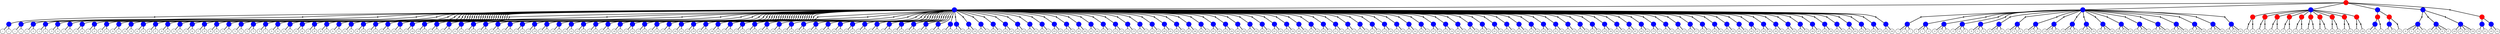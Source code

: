 graph Ptree {
x1 [label="" shape=point color=red fixedsize=true width=1 height=1 fontsize=20 penwidth=3];
x1x1 [label="" shape=point color=blue fixedsize=true width=1 height=1 fontsize=20 penwidth=3];
x1 -- x1x1 [color=black penwidth=6];
x1x1x1 [label="" shape=point color=black fixedsize=true width=.2 height=.2 fontsize=20 penwidth=3];
x1x1 -- x1x1x1 [color=black penwidth=6];
x1x1x1x1 [label="" shape=point color=blue fixedsize=true width=1 height=1 fontsize=20 penwidth=3];
x1x1x1 -- x1x1x1x1 [color=black penwidth=6];
x1x1x1x1x1 [label="1" shape=circle color=black fixedsize=true width=1 height=1 fontsize=20 penwidth=3];
x1x1x1x1 -- x1x1x1x1x1 [color=black penwidth=6];
x1x1x1x1x2 [label="2" shape=circle color=black fixedsize=true width=1 height=1 fontsize=20 penwidth=3];
x1x1x1x1 -- x1x1x1x1x2 [color=black penwidth=6];
x1x1x2 [label="" shape=point color=black fixedsize=true width=.2 height=.2 fontsize=20 penwidth=3];
x1x1 -- x1x1x2 [color=black penwidth=6];
x1x1x2x1 [label="" shape=point color=blue fixedsize=true width=1 height=1 fontsize=20 penwidth=3];
x1x1x2 -- x1x1x2x1 [color=black penwidth=6];
x1x1x2x1x1 [label="3" shape=circle color=black fixedsize=true width=1 height=1 fontsize=20 penwidth=3];
x1x1x2x1 -- x1x1x2x1x1 [color=black penwidth=6];
x1x1x2x1x2 [label="4" shape=circle color=black fixedsize=true width=1 height=1 fontsize=20 penwidth=3];
x1x1x2x1 -- x1x1x2x1x2 [color=black penwidth=6];
x1x1x3 [label="" shape=point color=black fixedsize=true width=.2 height=.2 fontsize=20 penwidth=3];
x1x1 -- x1x1x3 [color=black penwidth=6];
x1x1x3x1 [label="" shape=point color=blue fixedsize=true width=1 height=1 fontsize=20 penwidth=3];
x1x1x3 -- x1x1x3x1 [color=black penwidth=6];
x1x1x3x1x1 [label="11" shape=circle color=black fixedsize=true width=1 height=1 fontsize=20 penwidth=3];
x1x1x3x1 -- x1x1x3x1x1 [color=black penwidth=6];
x1x1x3x1x2 [label="12" shape=circle color=black fixedsize=true width=1 height=1 fontsize=20 penwidth=3];
x1x1x3x1 -- x1x1x3x1x2 [color=black penwidth=6];
x1x1x4 [label="" shape=point color=black fixedsize=true width=.2 height=.2 fontsize=20 penwidth=3];
x1x1 -- x1x1x4 [color=black penwidth=6];
x1x1x4x1 [label="" shape=point color=blue fixedsize=true width=1 height=1 fontsize=20 penwidth=3];
x1x1x4 -- x1x1x4x1 [color=black penwidth=6];
x1x1x4x1x1 [label="13" shape=circle color=black fixedsize=true width=1 height=1 fontsize=20 penwidth=3];
x1x1x4x1 -- x1x1x4x1x1 [color=black penwidth=6];
x1x1x4x1x2 [label="14" shape=circle color=black fixedsize=true width=1 height=1 fontsize=20 penwidth=3];
x1x1x4x1 -- x1x1x4x1x2 [color=black penwidth=6];
x1x1x5 [label="" shape=point color=black fixedsize=true width=.2 height=.2 fontsize=20 penwidth=3];
x1x1 -- x1x1x5 [color=black penwidth=6];
x1x1x5x1 [label="" shape=point color=blue fixedsize=true width=1 height=1 fontsize=20 penwidth=3];
x1x1x5 -- x1x1x5x1 [color=black penwidth=6];
x1x1x5x1x1 [label="15" shape=circle color=black fixedsize=true width=1 height=1 fontsize=20 penwidth=3];
x1x1x5x1 -- x1x1x5x1x1 [color=black penwidth=6];
x1x1x5x1x2 [label="16" shape=circle color=black fixedsize=true width=1 height=1 fontsize=20 penwidth=3];
x1x1x5x1 -- x1x1x5x1x2 [color=black penwidth=6];
x1x1x6 [label="" shape=point color=black fixedsize=true width=.2 height=.2 fontsize=20 penwidth=3];
x1x1 -- x1x1x6 [color=black penwidth=6];
x1x1x6x1 [label="" shape=point color=blue fixedsize=true width=1 height=1 fontsize=20 penwidth=3];
x1x1x6 -- x1x1x6x1 [color=black penwidth=6];
x1x1x6x1x1 [label="17" shape=circle color=black fixedsize=true width=1 height=1 fontsize=20 penwidth=3];
x1x1x6x1 -- x1x1x6x1x1 [color=black penwidth=6];
x1x1x6x1x2 [label="18" shape=circle color=black fixedsize=true width=1 height=1 fontsize=20 penwidth=3];
x1x1x6x1 -- x1x1x6x1x2 [color=black penwidth=6];
x1x1x7 [label="" shape=point color=black fixedsize=true width=.2 height=.2 fontsize=20 penwidth=3];
x1x1 -- x1x1x7 [color=black penwidth=6];
x1x1x7x1 [label="" shape=point color=blue fixedsize=true width=1 height=1 fontsize=20 penwidth=3];
x1x1x7 -- x1x1x7x1 [color=black penwidth=6];
x1x1x7x1x1 [label="19" shape=circle color=black fixedsize=true width=1 height=1 fontsize=20 penwidth=3];
x1x1x7x1 -- x1x1x7x1x1 [color=black penwidth=6];
x1x1x7x1x2 [label="20" shape=circle color=black fixedsize=true width=1 height=1 fontsize=20 penwidth=3];
x1x1x7x1 -- x1x1x7x1x2 [color=black penwidth=6];
x1x1x8 [label="" shape=point color=black fixedsize=true width=.2 height=.2 fontsize=20 penwidth=3];
x1x1 -- x1x1x8 [color=black penwidth=6];
x1x1x8x1 [label="" shape=point color=blue fixedsize=true width=1 height=1 fontsize=20 penwidth=3];
x1x1x8 -- x1x1x8x1 [color=black penwidth=6];
x1x1x8x1x1 [label="21" shape=circle color=black fixedsize=true width=1 height=1 fontsize=20 penwidth=3];
x1x1x8x1 -- x1x1x8x1x1 [color=black penwidth=6];
x1x1x8x1x2 [label="22" shape=circle color=black fixedsize=true width=1 height=1 fontsize=20 penwidth=3];
x1x1x8x1 -- x1x1x8x1x2 [color=black penwidth=6];
x1x1x9 [label="" shape=point color=black fixedsize=true width=.2 height=.2 fontsize=20 penwidth=3];
x1x1 -- x1x1x9 [color=black penwidth=6];
x1x1x9x1 [label="" shape=point color=blue fixedsize=true width=1 height=1 fontsize=20 penwidth=3];
x1x1x9 -- x1x1x9x1 [color=black penwidth=6];
x1x1x9x1x1 [label="28" shape=circle color=black fixedsize=true width=1 height=1 fontsize=20 penwidth=3];
x1x1x9x1 -- x1x1x9x1x1 [color=black penwidth=6];
x1x1x9x1x2 [label="29" shape=circle color=black fixedsize=true width=1 height=1 fontsize=20 penwidth=3];
x1x1x9x1 -- x1x1x9x1x2 [color=black penwidth=6];
x1x1x10 [label="" shape=point color=black fixedsize=true width=.2 height=.2 fontsize=20 penwidth=3];
x1x1 -- x1x1x10 [color=black penwidth=6];
x1x1x10x1 [label="" shape=point color=blue fixedsize=true width=1 height=1 fontsize=20 penwidth=3];
x1x1x10 -- x1x1x10x1 [color=black penwidth=6];
x1x1x10x1x1 [label="30" shape=circle color=black fixedsize=true width=1 height=1 fontsize=20 penwidth=3];
x1x1x10x1 -- x1x1x10x1x1 [color=black penwidth=6];
x1x1x10x1x2 [label="31" shape=circle color=black fixedsize=true width=1 height=1 fontsize=20 penwidth=3];
x1x1x10x1 -- x1x1x10x1x2 [color=black penwidth=6];
x1x1x11 [label="" shape=point color=black fixedsize=true width=.2 height=.2 fontsize=20 penwidth=3];
x1x1 -- x1x1x11 [color=black penwidth=6];
x1x1x11x1 [label="" shape=point color=blue fixedsize=true width=1 height=1 fontsize=20 penwidth=3];
x1x1x11 -- x1x1x11x1 [color=black penwidth=6];
x1x1x11x1x1 [label="38" shape=circle color=black fixedsize=true width=1 height=1 fontsize=20 penwidth=3];
x1x1x11x1 -- x1x1x11x1x1 [color=black penwidth=6];
x1x1x11x1x2 [label="39" shape=circle color=black fixedsize=true width=1 height=1 fontsize=20 penwidth=3];
x1x1x11x1 -- x1x1x11x1x2 [color=black penwidth=6];
x1x1x12 [label="" shape=point color=black fixedsize=true width=.2 height=.2 fontsize=20 penwidth=3];
x1x1 -- x1x1x12 [color=black penwidth=6];
x1x1x12x1 [label="" shape=point color=blue fixedsize=true width=1 height=1 fontsize=20 penwidth=3];
x1x1x12 -- x1x1x12x1 [color=black penwidth=6];
x1x1x12x1x1 [label="44" shape=circle color=black fixedsize=true width=1 height=1 fontsize=20 penwidth=3];
x1x1x12x1 -- x1x1x12x1x1 [color=black penwidth=6];
x1x1x12x1x2 [label="45" shape=circle color=black fixedsize=true width=1 height=1 fontsize=20 penwidth=3];
x1x1x12x1 -- x1x1x12x1x2 [color=black penwidth=6];
x1x1x13 [label="" shape=point color=black fixedsize=true width=.2 height=.2 fontsize=20 penwidth=3];
x1x1 -- x1x1x13 [color=black penwidth=6];
x1x1x13x1 [label="" shape=point color=blue fixedsize=true width=1 height=1 fontsize=20 penwidth=3];
x1x1x13 -- x1x1x13x1 [color=black penwidth=6];
x1x1x13x1x1 [label="46" shape=circle color=black fixedsize=true width=1 height=1 fontsize=20 penwidth=3];
x1x1x13x1 -- x1x1x13x1x1 [color=black penwidth=6];
x1x1x13x1x2 [label="47" shape=circle color=black fixedsize=true width=1 height=1 fontsize=20 penwidth=3];
x1x1x13x1 -- x1x1x13x1x2 [color=black penwidth=6];
x1x1x14 [label="" shape=point color=black fixedsize=true width=.2 height=.2 fontsize=20 penwidth=3];
x1x1 -- x1x1x14 [color=black penwidth=6];
x1x1x14x1 [label="" shape=point color=blue fixedsize=true width=1 height=1 fontsize=20 penwidth=3];
x1x1x14 -- x1x1x14x1 [color=black penwidth=6];
x1x1x14x1x1 [label="48" shape=circle color=black fixedsize=true width=1 height=1 fontsize=20 penwidth=3];
x1x1x14x1 -- x1x1x14x1x1 [color=black penwidth=6];
x1x1x14x1x2 [label="49" shape=circle color=black fixedsize=true width=1 height=1 fontsize=20 penwidth=3];
x1x1x14x1 -- x1x1x14x1x2 [color=black penwidth=6];
x1x1x15 [label="" shape=point color=black fixedsize=true width=.2 height=.2 fontsize=20 penwidth=3];
x1x1 -- x1x1x15 [color=black penwidth=6];
x1x1x15x1 [label="" shape=point color=blue fixedsize=true width=1 height=1 fontsize=20 penwidth=3];
x1x1x15 -- x1x1x15x1 [color=black penwidth=6];
x1x1x15x1x1 [label="53" shape=circle color=black fixedsize=true width=1 height=1 fontsize=20 penwidth=3];
x1x1x15x1 -- x1x1x15x1x1 [color=black penwidth=6];
x1x1x15x1x2 [label="54" shape=circle color=black fixedsize=true width=1 height=1 fontsize=20 penwidth=3];
x1x1x15x1 -- x1x1x15x1x2 [color=black penwidth=6];
x1x1x16 [label="" shape=point color=black fixedsize=true width=.2 height=.2 fontsize=20 penwidth=3];
x1x1 -- x1x1x16 [color=black penwidth=6];
x1x1x16x1 [label="" shape=point color=blue fixedsize=true width=1 height=1 fontsize=20 penwidth=3];
x1x1x16 -- x1x1x16x1 [color=black penwidth=6];
x1x1x16x1x1 [label="55" shape=circle color=black fixedsize=true width=1 height=1 fontsize=20 penwidth=3];
x1x1x16x1 -- x1x1x16x1x1 [color=black penwidth=6];
x1x1x16x1x2 [label="56" shape=circle color=black fixedsize=true width=1 height=1 fontsize=20 penwidth=3];
x1x1x16x1 -- x1x1x16x1x2 [color=black penwidth=6];
x1x1x17 [label="" shape=point color=black fixedsize=true width=.2 height=.2 fontsize=20 penwidth=3];
x1x1 -- x1x1x17 [color=black penwidth=6];
x1x1x17x1 [label="" shape=point color=blue fixedsize=true width=1 height=1 fontsize=20 penwidth=3];
x1x1x17 -- x1x1x17x1 [color=black penwidth=6];
x1x1x17x1x1 [label="57" shape=circle color=black fixedsize=true width=1 height=1 fontsize=20 penwidth=3];
x1x1x17x1 -- x1x1x17x1x1 [color=black penwidth=6];
x1x1x17x1x2 [label="58" shape=circle color=black fixedsize=true width=1 height=1 fontsize=20 penwidth=3];
x1x1x17x1 -- x1x1x17x1x2 [color=black penwidth=6];
x1x1x18 [label="" shape=point color=black fixedsize=true width=.2 height=.2 fontsize=20 penwidth=3];
x1x1 -- x1x1x18 [color=black penwidth=6];
x1x1x18x1 [label="" shape=point color=blue fixedsize=true width=1 height=1 fontsize=20 penwidth=3];
x1x1x18 -- x1x1x18x1 [color=black penwidth=6];
x1x1x18x1x1 [label="68" shape=circle color=black fixedsize=true width=1 height=1 fontsize=20 penwidth=3];
x1x1x18x1 -- x1x1x18x1x1 [color=black penwidth=6];
x1x1x18x1x2 [label="69" shape=circle color=black fixedsize=true width=1 height=1 fontsize=20 penwidth=3];
x1x1x18x1 -- x1x1x18x1x2 [color=black penwidth=6];
x1x1x19 [label="" shape=point color=black fixedsize=true width=.2 height=.2 fontsize=20 penwidth=3];
x1x1 -- x1x1x19 [color=black penwidth=6];
x1x1x19x1 [label="" shape=point color=blue fixedsize=true width=1 height=1 fontsize=20 penwidth=3];
x1x1x19 -- x1x1x19x1 [color=black penwidth=6];
x1x1x19x1x1 [label="70" shape=circle color=black fixedsize=true width=1 height=1 fontsize=20 penwidth=3];
x1x1x19x1 -- x1x1x19x1x1 [color=black penwidth=6];
x1x1x19x1x2 [label="71" shape=circle color=black fixedsize=true width=1 height=1 fontsize=20 penwidth=3];
x1x1x19x1 -- x1x1x19x1x2 [color=black penwidth=6];
x1x1x20 [label="" shape=point color=black fixedsize=true width=.2 height=.2 fontsize=20 penwidth=3];
x1x1 -- x1x1x20 [color=black penwidth=6];
x1x1x20x1 [label="" shape=point color=blue fixedsize=true width=1 height=1 fontsize=20 penwidth=3];
x1x1x20 -- x1x1x20x1 [color=black penwidth=6];
x1x1x20x1x1 [label="72" shape=circle color=black fixedsize=true width=1 height=1 fontsize=20 penwidth=3];
x1x1x20x1 -- x1x1x20x1x1 [color=black penwidth=6];
x1x1x20x1x2 [label="73" shape=circle color=black fixedsize=true width=1 height=1 fontsize=20 penwidth=3];
x1x1x20x1 -- x1x1x20x1x2 [color=black penwidth=6];
x1x1x21 [label="" shape=point color=black fixedsize=true width=.2 height=.2 fontsize=20 penwidth=3];
x1x1 -- x1x1x21 [color=black penwidth=6];
x1x1x21x1 [label="" shape=point color=blue fixedsize=true width=1 height=1 fontsize=20 penwidth=3];
x1x1x21 -- x1x1x21x1 [color=black penwidth=6];
x1x1x21x1x1 [label="74" shape=circle color=black fixedsize=true width=1 height=1 fontsize=20 penwidth=3];
x1x1x21x1 -- x1x1x21x1x1 [color=black penwidth=6];
x1x1x21x1x2 [label="75" shape=circle color=black fixedsize=true width=1 height=1 fontsize=20 penwidth=3];
x1x1x21x1 -- x1x1x21x1x2 [color=black penwidth=6];
x1x1x22 [label="" shape=point color=black fixedsize=true width=.2 height=.2 fontsize=20 penwidth=3];
x1x1 -- x1x1x22 [color=black penwidth=6];
x1x1x22x1 [label="" shape=point color=blue fixedsize=true width=1 height=1 fontsize=20 penwidth=3];
x1x1x22 -- x1x1x22x1 [color=black penwidth=6];
x1x1x22x1x1 [label="76" shape=circle color=black fixedsize=true width=1 height=1 fontsize=20 penwidth=3];
x1x1x22x1 -- x1x1x22x1x1 [color=black penwidth=6];
x1x1x22x1x2 [label="77" shape=circle color=black fixedsize=true width=1 height=1 fontsize=20 penwidth=3];
x1x1x22x1 -- x1x1x22x1x2 [color=black penwidth=6];
x1x1x23 [label="" shape=point color=black fixedsize=true width=.2 height=.2 fontsize=20 penwidth=3];
x1x1 -- x1x1x23 [color=black penwidth=6];
x1x1x23x1 [label="" shape=point color=blue fixedsize=true width=1 height=1 fontsize=20 penwidth=3];
x1x1x23 -- x1x1x23x1 [color=black penwidth=6];
x1x1x23x1x1 [label="81" shape=circle color=black fixedsize=true width=1 height=1 fontsize=20 penwidth=3];
x1x1x23x1 -- x1x1x23x1x1 [color=black penwidth=6];
x1x1x23x1x2 [label="82" shape=circle color=black fixedsize=true width=1 height=1 fontsize=20 penwidth=3];
x1x1x23x1 -- x1x1x23x1x2 [color=black penwidth=6];
x1x1x24 [label="" shape=point color=black fixedsize=true width=.2 height=.2 fontsize=20 penwidth=3];
x1x1 -- x1x1x24 [color=black penwidth=6];
x1x1x24x1 [label="" shape=point color=blue fixedsize=true width=1 height=1 fontsize=20 penwidth=3];
x1x1x24 -- x1x1x24x1 [color=black penwidth=6];
x1x1x24x1x1 [label="83" shape=circle color=black fixedsize=true width=1 height=1 fontsize=20 penwidth=3];
x1x1x24x1 -- x1x1x24x1x1 [color=black penwidth=6];
x1x1x24x1x2 [label="84" shape=circle color=black fixedsize=true width=1 height=1 fontsize=20 penwidth=3];
x1x1x24x1 -- x1x1x24x1x2 [color=black penwidth=6];
x1x1x25 [label="" shape=point color=black fixedsize=true width=.2 height=.2 fontsize=20 penwidth=3];
x1x1 -- x1x1x25 [color=black penwidth=6];
x1x1x25x1 [label="" shape=point color=blue fixedsize=true width=1 height=1 fontsize=20 penwidth=3];
x1x1x25 -- x1x1x25x1 [color=black penwidth=6];
x1x1x25x1x1 [label="85" shape=circle color=black fixedsize=true width=1 height=1 fontsize=20 penwidth=3];
x1x1x25x1 -- x1x1x25x1x1 [color=black penwidth=6];
x1x1x25x1x2 [label="86" shape=circle color=black fixedsize=true width=1 height=1 fontsize=20 penwidth=3];
x1x1x25x1 -- x1x1x25x1x2 [color=black penwidth=6];
x1x1x26 [label="" shape=point color=black fixedsize=true width=.2 height=.2 fontsize=20 penwidth=3];
x1x1 -- x1x1x26 [color=black penwidth=6];
x1x1x26x1 [label="" shape=point color=blue fixedsize=true width=1 height=1 fontsize=20 penwidth=3];
x1x1x26 -- x1x1x26x1 [color=black penwidth=6];
x1x1x26x1x1 [label="87" shape=circle color=black fixedsize=true width=1 height=1 fontsize=20 penwidth=3];
x1x1x26x1 -- x1x1x26x1x1 [color=black penwidth=6];
x1x1x26x1x2 [label="88" shape=circle color=black fixedsize=true width=1 height=1 fontsize=20 penwidth=3];
x1x1x26x1 -- x1x1x26x1x2 [color=black penwidth=6];
x1x1x27 [label="" shape=point color=black fixedsize=true width=.2 height=.2 fontsize=20 penwidth=3];
x1x1 -- x1x1x27 [color=black penwidth=6];
x1x1x27x1 [label="" shape=point color=blue fixedsize=true width=1 height=1 fontsize=20 penwidth=3];
x1x1x27 -- x1x1x27x1 [color=black penwidth=6];
x1x1x27x1x1 [label="89" shape=circle color=black fixedsize=true width=1 height=1 fontsize=20 penwidth=3];
x1x1x27x1 -- x1x1x27x1x1 [color=black penwidth=6];
x1x1x27x1x2 [label="90" shape=circle color=black fixedsize=true width=1 height=1 fontsize=20 penwidth=3];
x1x1x27x1 -- x1x1x27x1x2 [color=black penwidth=6];
x1x1x28 [label="" shape=point color=black fixedsize=true width=.2 height=.2 fontsize=20 penwidth=3];
x1x1 -- x1x1x28 [color=black penwidth=6];
x1x1x28x1 [label="" shape=point color=blue fixedsize=true width=1 height=1 fontsize=20 penwidth=3];
x1x1x28 -- x1x1x28x1 [color=black penwidth=6];
x1x1x28x1x1 [label="91" shape=circle color=black fixedsize=true width=1 height=1 fontsize=20 penwidth=3];
x1x1x28x1 -- x1x1x28x1x1 [color=black penwidth=6];
x1x1x28x1x2 [label="92" shape=circle color=black fixedsize=true width=1 height=1 fontsize=20 penwidth=3];
x1x1x28x1 -- x1x1x28x1x2 [color=black penwidth=6];
x1x1x29 [label="" shape=point color=black fixedsize=true width=.2 height=.2 fontsize=20 penwidth=3];
x1x1 -- x1x1x29 [color=black penwidth=6];
x1x1x29x1 [label="" shape=point color=blue fixedsize=true width=1 height=1 fontsize=20 penwidth=3];
x1x1x29 -- x1x1x29x1 [color=black penwidth=6];
x1x1x29x1x1 [label="93" shape=circle color=black fixedsize=true width=1 height=1 fontsize=20 penwidth=3];
x1x1x29x1 -- x1x1x29x1x1 [color=black penwidth=6];
x1x1x29x1x2 [label="94" shape=circle color=black fixedsize=true width=1 height=1 fontsize=20 penwidth=3];
x1x1x29x1 -- x1x1x29x1x2 [color=black penwidth=6];
x1x1x30 [label="" shape=point color=black fixedsize=true width=.2 height=.2 fontsize=20 penwidth=3];
x1x1 -- x1x1x30 [color=black penwidth=6];
x1x1x30x1 [label="" shape=point color=blue fixedsize=true width=1 height=1 fontsize=20 penwidth=3];
x1x1x30 -- x1x1x30x1 [color=black penwidth=6];
x1x1x30x1x1 [label="99" shape=circle color=black fixedsize=true width=1 height=1 fontsize=20 penwidth=3];
x1x1x30x1 -- x1x1x30x1x1 [color=black penwidth=6];
x1x1x30x1x2 [label="100" shape=circle color=black fixedsize=true width=1 height=1 fontsize=20 penwidth=3];
x1x1x30x1 -- x1x1x30x1x2 [color=black penwidth=6];
x1x1x31 [label="" shape=point color=black fixedsize=true width=.2 height=.2 fontsize=20 penwidth=3];
x1x1 -- x1x1x31 [color=black penwidth=6];
x1x1x31x1 [label="" shape=point color=blue fixedsize=true width=1 height=1 fontsize=20 penwidth=3];
x1x1x31 -- x1x1x31x1 [color=black penwidth=6];
x1x1x31x1x1 [label="101" shape=circle color=black fixedsize=true width=1 height=1 fontsize=20 penwidth=3];
x1x1x31x1 -- x1x1x31x1x1 [color=black penwidth=6];
x1x1x31x1x2 [label="102" shape=circle color=black fixedsize=true width=1 height=1 fontsize=20 penwidth=3];
x1x1x31x1 -- x1x1x31x1x2 [color=black penwidth=6];
x1x1x32 [label="" shape=point color=black fixedsize=true width=.2 height=.2 fontsize=20 penwidth=3];
x1x1 -- x1x1x32 [color=black penwidth=6];
x1x1x32x1 [label="" shape=point color=blue fixedsize=true width=1 height=1 fontsize=20 penwidth=3];
x1x1x32 -- x1x1x32x1 [color=black penwidth=6];
x1x1x32x1x1 [label="103" shape=circle color=black fixedsize=true width=1 height=1 fontsize=20 penwidth=3];
x1x1x32x1 -- x1x1x32x1x1 [color=black penwidth=6];
x1x1x32x1x2 [label="104" shape=circle color=black fixedsize=true width=1 height=1 fontsize=20 penwidth=3];
x1x1x32x1 -- x1x1x32x1x2 [color=black penwidth=6];
x1x1x33 [label="" shape=point color=black fixedsize=true width=.2 height=.2 fontsize=20 penwidth=3];
x1x1 -- x1x1x33 [color=black penwidth=6];
x1x1x33x1 [label="" shape=point color=blue fixedsize=true width=1 height=1 fontsize=20 penwidth=3];
x1x1x33 -- x1x1x33x1 [color=black penwidth=6];
x1x1x33x1x1 [label="105" shape=circle color=black fixedsize=true width=1 height=1 fontsize=20 penwidth=3];
x1x1x33x1 -- x1x1x33x1x1 [color=black penwidth=6];
x1x1x33x1x2 [label="106" shape=circle color=black fixedsize=true width=1 height=1 fontsize=20 penwidth=3];
x1x1x33x1 -- x1x1x33x1x2 [color=black penwidth=6];
x1x1x34 [label="" shape=point color=black fixedsize=true width=.2 height=.2 fontsize=20 penwidth=3];
x1x1 -- x1x1x34 [color=black penwidth=6];
x1x1x34x1 [label="" shape=point color=blue fixedsize=true width=1 height=1 fontsize=20 penwidth=3];
x1x1x34 -- x1x1x34x1 [color=black penwidth=6];
x1x1x34x1x1 [label="107" shape=circle color=black fixedsize=true width=1 height=1 fontsize=20 penwidth=3];
x1x1x34x1 -- x1x1x34x1x1 [color=black penwidth=6];
x1x1x34x1x2 [label="108" shape=circle color=black fixedsize=true width=1 height=1 fontsize=20 penwidth=3];
x1x1x34x1 -- x1x1x34x1x2 [color=black penwidth=6];
x1x1x35 [label="" shape=point color=black fixedsize=true width=.2 height=.2 fontsize=20 penwidth=3];
x1x1 -- x1x1x35 [color=black penwidth=6];
x1x1x35x1 [label="" shape=point color=blue fixedsize=true width=1 height=1 fontsize=20 penwidth=3];
x1x1x35 -- x1x1x35x1 [color=black penwidth=6];
x1x1x35x1x1 [label="109" shape=circle color=black fixedsize=true width=1 height=1 fontsize=20 penwidth=3];
x1x1x35x1 -- x1x1x35x1x1 [color=black penwidth=6];
x1x1x35x1x2 [label="110" shape=circle color=black fixedsize=true width=1 height=1 fontsize=20 penwidth=3];
x1x1x35x1 -- x1x1x35x1x2 [color=black penwidth=6];
x1x1x36 [label="" shape=point color=black fixedsize=true width=.2 height=.2 fontsize=20 penwidth=3];
x1x1 -- x1x1x36 [color=black penwidth=6];
x1x1x36x1 [label="" shape=point color=blue fixedsize=true width=1 height=1 fontsize=20 penwidth=3];
x1x1x36 -- x1x1x36x1 [color=black penwidth=6];
x1x1x36x1x1 [label="114" shape=circle color=black fixedsize=true width=1 height=1 fontsize=20 penwidth=3];
x1x1x36x1 -- x1x1x36x1x1 [color=black penwidth=6];
x1x1x36x1x2 [label="115" shape=circle color=black fixedsize=true width=1 height=1 fontsize=20 penwidth=3];
x1x1x36x1 -- x1x1x36x1x2 [color=black penwidth=6];
x1x1x37 [label="" shape=point color=black fixedsize=true width=.2 height=.2 fontsize=20 penwidth=3];
x1x1 -- x1x1x37 [color=black penwidth=6];
x1x1x37x1 [label="" shape=point color=blue fixedsize=true width=1 height=1 fontsize=20 penwidth=3];
x1x1x37 -- x1x1x37x1 [color=black penwidth=6];
x1x1x37x1x1 [label="116" shape=circle color=black fixedsize=true width=1 height=1 fontsize=20 penwidth=3];
x1x1x37x1 -- x1x1x37x1x1 [color=black penwidth=6];
x1x1x37x1x2 [label="117" shape=circle color=black fixedsize=true width=1 height=1 fontsize=20 penwidth=3];
x1x1x37x1 -- x1x1x37x1x2 [color=black penwidth=6];
x1x1x38 [label="" shape=point color=black fixedsize=true width=.2 height=.2 fontsize=20 penwidth=3];
x1x1 -- x1x1x38 [color=black penwidth=6];
x1x1x38x1 [label="" shape=point color=blue fixedsize=true width=1 height=1 fontsize=20 penwidth=3];
x1x1x38 -- x1x1x38x1 [color=black penwidth=6];
x1x1x38x1x1 [label="121" shape=circle color=black fixedsize=true width=1 height=1 fontsize=20 penwidth=3];
x1x1x38x1 -- x1x1x38x1x1 [color=black penwidth=6];
x1x1x38x1x2 [label="122" shape=circle color=black fixedsize=true width=1 height=1 fontsize=20 penwidth=3];
x1x1x38x1 -- x1x1x38x1x2 [color=black penwidth=6];
x1x1x39 [label="" shape=point color=black fixedsize=true width=.2 height=.2 fontsize=20 penwidth=3];
x1x1 -- x1x1x39 [color=black penwidth=6];
x1x1x39x1 [label="" shape=point color=blue fixedsize=true width=1 height=1 fontsize=20 penwidth=3];
x1x1x39 -- x1x1x39x1 [color=black penwidth=6];
x1x1x39x1x1 [label="123" shape=circle color=black fixedsize=true width=1 height=1 fontsize=20 penwidth=3];
x1x1x39x1 -- x1x1x39x1x1 [color=black penwidth=6];
x1x1x39x1x2 [label="124" shape=circle color=black fixedsize=true width=1 height=1 fontsize=20 penwidth=3];
x1x1x39x1 -- x1x1x39x1x2 [color=black penwidth=6];
x1x1x40 [label="" shape=point color=black fixedsize=true width=.2 height=.2 fontsize=20 penwidth=3];
x1x1 -- x1x1x40 [color=black penwidth=6];
x1x1x40x1 [label="" shape=point color=blue fixedsize=true width=1 height=1 fontsize=20 penwidth=3];
x1x1x40 -- x1x1x40x1 [color=black penwidth=6];
x1x1x40x1x1 [label="125" shape=circle color=black fixedsize=true width=1 height=1 fontsize=20 penwidth=3];
x1x1x40x1 -- x1x1x40x1x1 [color=black penwidth=6];
x1x1x40x1x2 [label="126" shape=circle color=black fixedsize=true width=1 height=1 fontsize=20 penwidth=3];
x1x1x40x1 -- x1x1x40x1x2 [color=black penwidth=6];
x1x1x41 [label="" shape=point color=black fixedsize=true width=.2 height=.2 fontsize=20 penwidth=3];
x1x1 -- x1x1x41 [color=black penwidth=6];
x1x1x41x1 [label="" shape=point color=blue fixedsize=true width=1 height=1 fontsize=20 penwidth=3];
x1x1x41 -- x1x1x41x1 [color=black penwidth=6];
x1x1x41x1x1 [label="127" shape=circle color=black fixedsize=true width=1 height=1 fontsize=20 penwidth=3];
x1x1x41x1 -- x1x1x41x1x1 [color=black penwidth=6];
x1x1x41x1x2 [label="128" shape=circle color=black fixedsize=true width=1 height=1 fontsize=20 penwidth=3];
x1x1x41x1 -- x1x1x41x1x2 [color=black penwidth=6];
x1x1x42 [label="" shape=point color=black fixedsize=true width=.2 height=.2 fontsize=20 penwidth=3];
x1x1 -- x1x1x42 [color=black penwidth=6];
x1x1x42x1 [label="" shape=point color=blue fixedsize=true width=1 height=1 fontsize=20 penwidth=3];
x1x1x42 -- x1x1x42x1 [color=black penwidth=6];
x1x1x42x1x1 [label="129" shape=circle color=black fixedsize=true width=1 height=1 fontsize=20 penwidth=3];
x1x1x42x1 -- x1x1x42x1x1 [color=black penwidth=6];
x1x1x42x1x2 [label="130" shape=circle color=black fixedsize=true width=1 height=1 fontsize=20 penwidth=3];
x1x1x42x1 -- x1x1x42x1x2 [color=black penwidth=6];
x1x1x43 [label="" shape=point color=black fixedsize=true width=.2 height=.2 fontsize=20 penwidth=3];
x1x1 -- x1x1x43 [color=black penwidth=6];
x1x1x43x1 [label="" shape=point color=blue fixedsize=true width=1 height=1 fontsize=20 penwidth=3];
x1x1x43 -- x1x1x43x1 [color=black penwidth=6];
x1x1x43x1x1 [label="131" shape=circle color=black fixedsize=true width=1 height=1 fontsize=20 penwidth=3];
x1x1x43x1 -- x1x1x43x1x1 [color=black penwidth=6];
x1x1x43x1x2 [label="132" shape=circle color=black fixedsize=true width=1 height=1 fontsize=20 penwidth=3];
x1x1x43x1 -- x1x1x43x1x2 [color=black penwidth=6];
x1x1x44 [label="" shape=point color=black fixedsize=true width=.2 height=.2 fontsize=20 penwidth=3];
x1x1 -- x1x1x44 [color=black penwidth=6];
x1x1x44x1 [label="" shape=point color=blue fixedsize=true width=1 height=1 fontsize=20 penwidth=3];
x1x1x44 -- x1x1x44x1 [color=black penwidth=6];
x1x1x44x1x1 [label="135" shape=circle color=black fixedsize=true width=1 height=1 fontsize=20 penwidth=3];
x1x1x44x1 -- x1x1x44x1x1 [color=black penwidth=6];
x1x1x44x1x2 [label="136" shape=circle color=black fixedsize=true width=1 height=1 fontsize=20 penwidth=3];
x1x1x44x1 -- x1x1x44x1x2 [color=black penwidth=6];
x1x1x45 [label="" shape=point color=black fixedsize=true width=.2 height=.2 fontsize=20 penwidth=3];
x1x1 -- x1x1x45 [color=black penwidth=6];
x1x1x45x1 [label="" shape=point color=blue fixedsize=true width=1 height=1 fontsize=20 penwidth=3];
x1x1x45 -- x1x1x45x1 [color=black penwidth=6];
x1x1x45x1x1 [label="137" shape=circle color=black fixedsize=true width=1 height=1 fontsize=20 penwidth=3];
x1x1x45x1 -- x1x1x45x1x1 [color=black penwidth=6];
x1x1x45x1x2 [label="138" shape=circle color=black fixedsize=true width=1 height=1 fontsize=20 penwidth=3];
x1x1x45x1 -- x1x1x45x1x2 [color=black penwidth=6];
x1x1x46 [label="" shape=point color=black fixedsize=true width=.2 height=.2 fontsize=20 penwidth=3];
x1x1 -- x1x1x46 [color=black penwidth=6];
x1x1x46x1 [label="" shape=point color=blue fixedsize=true width=1 height=1 fontsize=20 penwidth=3];
x1x1x46 -- x1x1x46x1 [color=black penwidth=6];
x1x1x46x1x1 [label="139" shape=circle color=black fixedsize=true width=1 height=1 fontsize=20 penwidth=3];
x1x1x46x1 -- x1x1x46x1x1 [color=black penwidth=6];
x1x1x46x1x2 [label="140" shape=circle color=black fixedsize=true width=1 height=1 fontsize=20 penwidth=3];
x1x1x46x1 -- x1x1x46x1x2 [color=black penwidth=6];
x1x1x47 [label="" shape=point color=black fixedsize=true width=.2 height=.2 fontsize=20 penwidth=3];
x1x1 -- x1x1x47 [color=black penwidth=6];
x1x1x47x1 [label="" shape=point color=blue fixedsize=true width=1 height=1 fontsize=20 penwidth=3];
x1x1x47 -- x1x1x47x1 [color=black penwidth=6];
x1x1x47x1x1 [label="141" shape=circle color=black fixedsize=true width=1 height=1 fontsize=20 penwidth=3];
x1x1x47x1 -- x1x1x47x1x1 [color=black penwidth=6];
x1x1x47x1x2 [label="142" shape=circle color=black fixedsize=true width=1 height=1 fontsize=20 penwidth=3];
x1x1x47x1 -- x1x1x47x1x2 [color=black penwidth=6];
x1x1x48 [label="" shape=point color=black fixedsize=true width=.2 height=.2 fontsize=20 penwidth=3];
x1x1 -- x1x1x48 [color=black penwidth=6];
x1x1x48x1 [label="" shape=point color=blue fixedsize=true width=1 height=1 fontsize=20 penwidth=3];
x1x1x48 -- x1x1x48x1 [color=black penwidth=6];
x1x1x48x1x1 [label="143" shape=circle color=black fixedsize=true width=1 height=1 fontsize=20 penwidth=3];
x1x1x48x1 -- x1x1x48x1x1 [color=black penwidth=6];
x1x1x48x1x2 [label="144" shape=circle color=black fixedsize=true width=1 height=1 fontsize=20 penwidth=3];
x1x1x48x1 -- x1x1x48x1x2 [color=black penwidth=6];
x1x1x49 [label="" shape=point color=black fixedsize=true width=.2 height=.2 fontsize=20 penwidth=3];
x1x1 -- x1x1x49 [color=black penwidth=6];
x1x1x49x1 [label="" shape=point color=blue fixedsize=true width=1 height=1 fontsize=20 penwidth=3];
x1x1x49 -- x1x1x49x1 [color=black penwidth=6];
x1x1x49x1x1 [label="145" shape=circle color=black fixedsize=true width=1 height=1 fontsize=20 penwidth=3];
x1x1x49x1 -- x1x1x49x1x1 [color=black penwidth=6];
x1x1x49x1x2 [label="146" shape=circle color=black fixedsize=true width=1 height=1 fontsize=20 penwidth=3];
x1x1x49x1 -- x1x1x49x1x2 [color=black penwidth=6];
x1x1x50 [label="" shape=point color=black fixedsize=true width=.2 height=.2 fontsize=20 penwidth=3];
x1x1 -- x1x1x50 [color=black penwidth=6];
x1x1x50x1 [label="" shape=point color=blue fixedsize=true width=1 height=1 fontsize=20 penwidth=3];
x1x1x50 -- x1x1x50x1 [color=black penwidth=6];
x1x1x50x1x1 [label="147" shape=circle color=black fixedsize=true width=1 height=1 fontsize=20 penwidth=3];
x1x1x50x1 -- x1x1x50x1x1 [color=black penwidth=6];
x1x1x50x1x2 [label="148" shape=circle color=black fixedsize=true width=1 height=1 fontsize=20 penwidth=3];
x1x1x50x1 -- x1x1x50x1x2 [color=black penwidth=6];
x1x1x51 [label="" shape=point color=black fixedsize=true width=.2 height=.2 fontsize=20 penwidth=3];
x1x1 -- x1x1x51 [color=black penwidth=6];
x1x1x51x1 [label="" shape=point color=blue fixedsize=true width=1 height=1 fontsize=20 penwidth=3];
x1x1x51 -- x1x1x51x1 [color=black penwidth=6];
x1x1x51x1x1 [label="149" shape=circle color=black fixedsize=true width=1 height=1 fontsize=20 penwidth=3];
x1x1x51x1 -- x1x1x51x1x1 [color=black penwidth=6];
x1x1x51x1x2 [label="150" shape=circle color=black fixedsize=true width=1 height=1 fontsize=20 penwidth=3];
x1x1x51x1 -- x1x1x51x1x2 [color=black penwidth=6];
x1x1x52 [label="" shape=point color=black fixedsize=true width=.2 height=.2 fontsize=20 penwidth=3];
x1x1 -- x1x1x52 [color=black penwidth=6];
x1x1x52x1 [label="" shape=point color=blue fixedsize=true width=1 height=1 fontsize=20 penwidth=3];
x1x1x52 -- x1x1x52x1 [color=black penwidth=6];
x1x1x52x1x1 [label="151" shape=circle color=black fixedsize=true width=1 height=1 fontsize=20 penwidth=3];
x1x1x52x1 -- x1x1x52x1x1 [color=black penwidth=6];
x1x1x52x1x2 [label="152" shape=circle color=black fixedsize=true width=1 height=1 fontsize=20 penwidth=3];
x1x1x52x1 -- x1x1x52x1x2 [color=black penwidth=6];
x1x1x53 [label="" shape=point color=black fixedsize=true width=.2 height=.2 fontsize=20 penwidth=3];
x1x1 -- x1x1x53 [color=black penwidth=6];
x1x1x53x1 [label="" shape=point color=blue fixedsize=true width=1 height=1 fontsize=20 penwidth=3];
x1x1x53 -- x1x1x53x1 [color=black penwidth=6];
x1x1x53x1x1 [label="153" shape=circle color=black fixedsize=true width=1 height=1 fontsize=20 penwidth=3];
x1x1x53x1 -- x1x1x53x1x1 [color=black penwidth=6];
x1x1x53x1x2 [label="154" shape=circle color=black fixedsize=true width=1 height=1 fontsize=20 penwidth=3];
x1x1x53x1 -- x1x1x53x1x2 [color=black penwidth=6];
x1x1x54 [label="" shape=point color=black fixedsize=true width=.2 height=.2 fontsize=20 penwidth=3];
x1x1 -- x1x1x54 [color=black penwidth=6];
x1x1x54x1 [label="" shape=point color=blue fixedsize=true width=1 height=1 fontsize=20 penwidth=3];
x1x1x54 -- x1x1x54x1 [color=black penwidth=6];
x1x1x54x1x1 [label="155" shape=circle color=black fixedsize=true width=1 height=1 fontsize=20 penwidth=3];
x1x1x54x1 -- x1x1x54x1x1 [color=black penwidth=6];
x1x1x54x1x2 [label="156" shape=circle color=black fixedsize=true width=1 height=1 fontsize=20 penwidth=3];
x1x1x54x1 -- x1x1x54x1x2 [color=black penwidth=6];
x1x1x55 [label="" shape=point color=black fixedsize=true width=.2 height=.2 fontsize=20 penwidth=3];
x1x1 -- x1x1x55 [color=black penwidth=6];
x1x1x55x1 [label="" shape=point color=blue fixedsize=true width=1 height=1 fontsize=20 penwidth=3];
x1x1x55 -- x1x1x55x1 [color=black penwidth=6];
x1x1x55x1x1 [label="157" shape=circle color=black fixedsize=true width=1 height=1 fontsize=20 penwidth=3];
x1x1x55x1 -- x1x1x55x1x1 [color=black penwidth=6];
x1x1x55x1x2 [label="158" shape=circle color=black fixedsize=true width=1 height=1 fontsize=20 penwidth=3];
x1x1x55x1 -- x1x1x55x1x2 [color=black penwidth=6];
x1x1x56 [label="" shape=point color=black fixedsize=true width=.2 height=.2 fontsize=20 penwidth=3];
x1x1 -- x1x1x56 [color=black penwidth=6];
x1x1x56x1 [label="" shape=point color=blue fixedsize=true width=1 height=1 fontsize=20 penwidth=3];
x1x1x56 -- x1x1x56x1 [color=black penwidth=6];
x1x1x56x1x1 [label="162" shape=circle color=black fixedsize=true width=1 height=1 fontsize=20 penwidth=3];
x1x1x56x1 -- x1x1x56x1x1 [color=black penwidth=6];
x1x1x56x1x2 [label="163" shape=circle color=black fixedsize=true width=1 height=1 fontsize=20 penwidth=3];
x1x1x56x1 -- x1x1x56x1x2 [color=black penwidth=6];
x1x1x57 [label="" shape=point color=black fixedsize=true width=.2 height=.2 fontsize=20 penwidth=3];
x1x1 -- x1x1x57 [color=black penwidth=6];
x1x1x57x1 [label="" shape=point color=blue fixedsize=true width=1 height=1 fontsize=20 penwidth=3];
x1x1x57 -- x1x1x57x1 [color=black penwidth=6];
x1x1x57x1x1 [label="164" shape=circle color=black fixedsize=true width=1 height=1 fontsize=20 penwidth=3];
x1x1x57x1 -- x1x1x57x1x1 [color=black penwidth=6];
x1x1x57x1x2 [label="165" shape=circle color=black fixedsize=true width=1 height=1 fontsize=20 penwidth=3];
x1x1x57x1 -- x1x1x57x1x2 [color=black penwidth=6];
x1x1x58 [label="" shape=point color=black fixedsize=true width=.2 height=.2 fontsize=20 penwidth=3];
x1x1 -- x1x1x58 [color=black penwidth=6];
x1x1x58x1 [label="" shape=point color=blue fixedsize=true width=1 height=1 fontsize=20 penwidth=3];
x1x1x58 -- x1x1x58x1 [color=black penwidth=6];
x1x1x58x1x1 [label="166" shape=circle color=black fixedsize=true width=1 height=1 fontsize=20 penwidth=3];
x1x1x58x1 -- x1x1x58x1x1 [color=black penwidth=6];
x1x1x58x1x2 [label="167" shape=circle color=black fixedsize=true width=1 height=1 fontsize=20 penwidth=3];
x1x1x58x1 -- x1x1x58x1x2 [color=black penwidth=6];
x1x1x59 [label="" shape=point color=black fixedsize=true width=.2 height=.2 fontsize=20 penwidth=3];
x1x1 -- x1x1x59 [color=black penwidth=6];
x1x1x59x1 [label="" shape=point color=blue fixedsize=true width=1 height=1 fontsize=20 penwidth=3];
x1x1x59 -- x1x1x59x1 [color=black penwidth=6];
x1x1x59x1x1 [label="168" shape=circle color=black fixedsize=true width=1 height=1 fontsize=20 penwidth=3];
x1x1x59x1 -- x1x1x59x1x1 [color=black penwidth=6];
x1x1x59x1x2 [label="169" shape=circle color=black fixedsize=true width=1 height=1 fontsize=20 penwidth=3];
x1x1x59x1 -- x1x1x59x1x2 [color=black penwidth=6];
x1x1x60 [label="" shape=point color=black fixedsize=true width=.2 height=.2 fontsize=20 penwidth=3];
x1x1 -- x1x1x60 [color=black penwidth=6];
x1x1x60x1 [label="" shape=point color=blue fixedsize=true width=1 height=1 fontsize=20 penwidth=3];
x1x1x60 -- x1x1x60x1 [color=black penwidth=6];
x1x1x60x1x1 [label="173" shape=circle color=black fixedsize=true width=1 height=1 fontsize=20 penwidth=3];
x1x1x60x1 -- x1x1x60x1x1 [color=black penwidth=6];
x1x1x60x1x2 [label="174" shape=circle color=black fixedsize=true width=1 height=1 fontsize=20 penwidth=3];
x1x1x60x1 -- x1x1x60x1x2 [color=black penwidth=6];
x1x1x61 [label="" shape=point color=black fixedsize=true width=.2 height=.2 fontsize=20 penwidth=3];
x1x1 -- x1x1x61 [color=black penwidth=6];
x1x1x61x1 [label="" shape=point color=blue fixedsize=true width=1 height=1 fontsize=20 penwidth=3];
x1x1x61 -- x1x1x61x1 [color=black penwidth=6];
x1x1x61x1x1 [label="175" shape=circle color=black fixedsize=true width=1 height=1 fontsize=20 penwidth=3];
x1x1x61x1 -- x1x1x61x1x1 [color=black penwidth=6];
x1x1x61x1x2 [label="176" shape=circle color=black fixedsize=true width=1 height=1 fontsize=20 penwidth=3];
x1x1x61x1 -- x1x1x61x1x2 [color=black penwidth=6];
x1x1x62 [label="" shape=point color=black fixedsize=true width=.2 height=.2 fontsize=20 penwidth=3];
x1x1 -- x1x1x62 [color=black penwidth=6];
x1x1x62x1 [label="" shape=point color=blue fixedsize=true width=1 height=1 fontsize=20 penwidth=3];
x1x1x62 -- x1x1x62x1 [color=black penwidth=6];
x1x1x62x1x1 [label="177" shape=circle color=black fixedsize=true width=1 height=1 fontsize=20 penwidth=3];
x1x1x62x1 -- x1x1x62x1x1 [color=black penwidth=6];
x1x1x62x1x2 [label="178" shape=circle color=black fixedsize=true width=1 height=1 fontsize=20 penwidth=3];
x1x1x62x1 -- x1x1x62x1x2 [color=black penwidth=6];
x1x1x63 [label="" shape=point color=black fixedsize=true width=.2 height=.2 fontsize=20 penwidth=3];
x1x1 -- x1x1x63 [color=black penwidth=6];
x1x1x63x1 [label="" shape=point color=blue fixedsize=true width=1 height=1 fontsize=20 penwidth=3];
x1x1x63 -- x1x1x63x1 [color=black penwidth=6];
x1x1x63x1x1 [label="182" shape=circle color=black fixedsize=true width=1 height=1 fontsize=20 penwidth=3];
x1x1x63x1 -- x1x1x63x1x1 [color=black penwidth=6];
x1x1x63x1x2 [label="183" shape=circle color=black fixedsize=true width=1 height=1 fontsize=20 penwidth=3];
x1x1x63x1 -- x1x1x63x1x2 [color=black penwidth=6];
x1x1x64 [label="" shape=point color=black fixedsize=true width=.2 height=.2 fontsize=20 penwidth=3];
x1x1 -- x1x1x64 [color=black penwidth=6];
x1x1x64x1 [label="" shape=point color=blue fixedsize=true width=1 height=1 fontsize=20 penwidth=3];
x1x1x64 -- x1x1x64x1 [color=black penwidth=6];
x1x1x64x1x1 [label="184" shape=circle color=black fixedsize=true width=1 height=1 fontsize=20 penwidth=3];
x1x1x64x1 -- x1x1x64x1x1 [color=black penwidth=6];
x1x1x64x1x2 [label="185" shape=circle color=black fixedsize=true width=1 height=1 fontsize=20 penwidth=3];
x1x1x64x1 -- x1x1x64x1x2 [color=black penwidth=6];
x1x1x65 [label="" shape=point color=black fixedsize=true width=.2 height=.2 fontsize=20 penwidth=3];
x1x1 -- x1x1x65 [color=black penwidth=6];
x1x1x65x1 [label="" shape=point color=blue fixedsize=true width=1 height=1 fontsize=20 penwidth=3];
x1x1x65 -- x1x1x65x1 [color=black penwidth=6];
x1x1x65x1x1 [label="188" shape=circle color=black fixedsize=true width=1 height=1 fontsize=20 penwidth=3];
x1x1x65x1 -- x1x1x65x1x1 [color=black penwidth=6];
x1x1x65x1x2 [label="189" shape=circle color=black fixedsize=true width=1 height=1 fontsize=20 penwidth=3];
x1x1x65x1 -- x1x1x65x1x2 [color=black penwidth=6];
x1x1x66 [label="" shape=point color=black fixedsize=true width=.2 height=.2 fontsize=20 penwidth=3];
x1x1 -- x1x1x66 [color=black penwidth=6];
x1x1x66x1 [label="" shape=point color=blue fixedsize=true width=1 height=1 fontsize=20 penwidth=3];
x1x1x66 -- x1x1x66x1 [color=black penwidth=6];
x1x1x66x1x1 [label="198" shape=circle color=black fixedsize=true width=1 height=1 fontsize=20 penwidth=3];
x1x1x66x1 -- x1x1x66x1x1 [color=black penwidth=6];
x1x1x66x1x2 [label="199" shape=circle color=black fixedsize=true width=1 height=1 fontsize=20 penwidth=3];
x1x1x66x1 -- x1x1x66x1x2 [color=black penwidth=6];
x1x1x67 [label="" shape=point color=black fixedsize=true width=.2 height=.2 fontsize=20 penwidth=3];
x1x1 -- x1x1x67 [color=black penwidth=6];
x1x1x67x1 [label="" shape=point color=blue fixedsize=true width=1 height=1 fontsize=20 penwidth=3];
x1x1x67 -- x1x1x67x1 [color=black penwidth=6];
x1x1x67x1x1 [label="200" shape=circle color=black fixedsize=true width=1 height=1 fontsize=20 penwidth=3];
x1x1x67x1 -- x1x1x67x1x1 [color=black penwidth=6];
x1x1x67x1x2 [label="201" shape=circle color=black fixedsize=true width=1 height=1 fontsize=20 penwidth=3];
x1x1x67x1 -- x1x1x67x1x2 [color=black penwidth=6];
x1x1x68 [label="" shape=point color=black fixedsize=true width=.2 height=.2 fontsize=20 penwidth=3];
x1x1 -- x1x1x68 [color=black penwidth=6];
x1x1x68x1 [label="" shape=point color=blue fixedsize=true width=1 height=1 fontsize=20 penwidth=3];
x1x1x68 -- x1x1x68x1 [color=black penwidth=6];
x1x1x68x1x1 [label="202" shape=circle color=black fixedsize=true width=1 height=1 fontsize=20 penwidth=3];
x1x1x68x1 -- x1x1x68x1x1 [color=black penwidth=6];
x1x1x68x1x2 [label="203" shape=circle color=black fixedsize=true width=1 height=1 fontsize=20 penwidth=3];
x1x1x68x1 -- x1x1x68x1x2 [color=black penwidth=6];
x1x1x69 [label="" shape=point color=black fixedsize=true width=.2 height=.2 fontsize=20 penwidth=3];
x1x1 -- x1x1x69 [color=black penwidth=6];
x1x1x69x1 [label="" shape=point color=blue fixedsize=true width=1 height=1 fontsize=20 penwidth=3];
x1x1x69 -- x1x1x69x1 [color=black penwidth=6];
x1x1x69x1x1 [label="204" shape=circle color=black fixedsize=true width=1 height=1 fontsize=20 penwidth=3];
x1x1x69x1 -- x1x1x69x1x1 [color=black penwidth=6];
x1x1x69x1x2 [label="205" shape=circle color=black fixedsize=true width=1 height=1 fontsize=20 penwidth=3];
x1x1x69x1 -- x1x1x69x1x2 [color=black penwidth=6];
x1x1x70 [label="" shape=point color=black fixedsize=true width=.2 height=.2 fontsize=20 penwidth=3];
x1x1 -- x1x1x70 [color=black penwidth=6];
x1x1x70x1 [label="" shape=point color=blue fixedsize=true width=1 height=1 fontsize=20 penwidth=3];
x1x1x70 -- x1x1x70x1 [color=black penwidth=6];
x1x1x70x1x1 [label="206" shape=circle color=black fixedsize=true width=1 height=1 fontsize=20 penwidth=3];
x1x1x70x1 -- x1x1x70x1x1 [color=black penwidth=6];
x1x1x70x1x2 [label="207" shape=circle color=black fixedsize=true width=1 height=1 fontsize=20 penwidth=3];
x1x1x70x1 -- x1x1x70x1x2 [color=black penwidth=6];
x1x1x71 [label="" shape=point color=black fixedsize=true width=.2 height=.2 fontsize=20 penwidth=3];
x1x1 -- x1x1x71 [color=black penwidth=6];
x1x1x71x1 [label="" shape=point color=blue fixedsize=true width=1 height=1 fontsize=20 penwidth=3];
x1x1x71 -- x1x1x71x1 [color=black penwidth=6];
x1x1x71x1x1 [label="210" shape=circle color=black fixedsize=true width=1 height=1 fontsize=20 penwidth=3];
x1x1x71x1 -- x1x1x71x1x1 [color=black penwidth=6];
x1x1x71x1x2 [label="211" shape=circle color=black fixedsize=true width=1 height=1 fontsize=20 penwidth=3];
x1x1x71x1 -- x1x1x71x1x2 [color=black penwidth=6];
x1x1x72 [label="" shape=point color=black fixedsize=true width=.2 height=.2 fontsize=20 penwidth=3];
x1x1 -- x1x1x72 [color=black penwidth=6];
x1x1x72x1 [label="" shape=point color=blue fixedsize=true width=1 height=1 fontsize=20 penwidth=3];
x1x1x72 -- x1x1x72x1 [color=black penwidth=6];
x1x1x72x1x1 [label="215" shape=circle color=black fixedsize=true width=1 height=1 fontsize=20 penwidth=3];
x1x1x72x1 -- x1x1x72x1x1 [color=black penwidth=6];
x1x1x72x1x2 [label="216" shape=circle color=black fixedsize=true width=1 height=1 fontsize=20 penwidth=3];
x1x1x72x1 -- x1x1x72x1x2 [color=black penwidth=6];
x1x1x73 [label="" shape=point color=black fixedsize=true width=.2 height=.2 fontsize=20 penwidth=3];
x1x1 -- x1x1x73 [color=black penwidth=6];
x1x1x73x1 [label="" shape=point color=blue fixedsize=true width=1 height=1 fontsize=20 penwidth=3];
x1x1x73 -- x1x1x73x1 [color=black penwidth=6];
x1x1x73x1x1 [label="217" shape=circle color=black fixedsize=true width=1 height=1 fontsize=20 penwidth=3];
x1x1x73x1 -- x1x1x73x1x1 [color=black penwidth=6];
x1x1x73x1x2 [label="218" shape=circle color=black fixedsize=true width=1 height=1 fontsize=20 penwidth=3];
x1x1x73x1 -- x1x1x73x1x2 [color=black penwidth=6];
x1x1x74 [label="" shape=point color=black fixedsize=true width=.2 height=.2 fontsize=20 penwidth=3];
x1x1 -- x1x1x74 [color=black penwidth=6];
x1x1x74x1 [label="" shape=point color=blue fixedsize=true width=1 height=1 fontsize=20 penwidth=3];
x1x1x74 -- x1x1x74x1 [color=black penwidth=6];
x1x1x74x1x1 [label="219" shape=circle color=black fixedsize=true width=1 height=1 fontsize=20 penwidth=3];
x1x1x74x1 -- x1x1x74x1x1 [color=black penwidth=6];
x1x1x74x1x2 [label="220" shape=circle color=black fixedsize=true width=1 height=1 fontsize=20 penwidth=3];
x1x1x74x1 -- x1x1x74x1x2 [color=black penwidth=6];
x1x1x75 [label="" shape=point color=black fixedsize=true width=.2 height=.2 fontsize=20 penwidth=3];
x1x1 -- x1x1x75 [color=black penwidth=6];
x1x1x75x1 [label="" shape=point color=blue fixedsize=true width=1 height=1 fontsize=20 penwidth=3];
x1x1x75 -- x1x1x75x1 [color=black penwidth=6];
x1x1x75x1x1 [label="224" shape=circle color=black fixedsize=true width=1 height=1 fontsize=20 penwidth=3];
x1x1x75x1 -- x1x1x75x1x1 [color=black penwidth=6];
x1x1x75x1x2 [label="225" shape=circle color=black fixedsize=true width=1 height=1 fontsize=20 penwidth=3];
x1x1x75x1 -- x1x1x75x1x2 [color=black penwidth=6];
x1x1x76 [label="" shape=point color=black fixedsize=true width=.2 height=.2 fontsize=20 penwidth=3];
x1x1 -- x1x1x76 [color=black penwidth=6];
x1x1x76x1 [label="" shape=point color=blue fixedsize=true width=1 height=1 fontsize=20 penwidth=3];
x1x1x76 -- x1x1x76x1 [color=black penwidth=6];
x1x1x76x1x1 [label="230" shape=circle color=black fixedsize=true width=1 height=1 fontsize=20 penwidth=3];
x1x1x76x1 -- x1x1x76x1x1 [color=black penwidth=6];
x1x1x76x1x2 [label="231" shape=circle color=black fixedsize=true width=1 height=1 fontsize=20 penwidth=3];
x1x1x76x1 -- x1x1x76x1x2 [color=black penwidth=6];
x1x1x77 [label="" shape=point color=black fixedsize=true width=.2 height=.2 fontsize=20 penwidth=3];
x1x1 -- x1x1x77 [color=black penwidth=6];
x1x1x77x1 [label="" shape=point color=blue fixedsize=true width=1 height=1 fontsize=20 penwidth=3];
x1x1x77 -- x1x1x77x1 [color=black penwidth=6];
x1x1x77x1x1 [label="232" shape=circle color=black fixedsize=true width=1 height=1 fontsize=20 penwidth=3];
x1x1x77x1 -- x1x1x77x1x1 [color=black penwidth=6];
x1x1x77x1x2 [label="233" shape=circle color=black fixedsize=true width=1 height=1 fontsize=20 penwidth=3];
x1x1x77x1 -- x1x1x77x1x2 [color=black penwidth=6];
x1x1x78 [label="" shape=point color=black fixedsize=true width=.2 height=.2 fontsize=20 penwidth=3];
x1x1 -- x1x1x78 [color=black penwidth=6];
x1x1x78x1 [label="" shape=point color=blue fixedsize=true width=1 height=1 fontsize=20 penwidth=3];
x1x1x78 -- x1x1x78x1 [color=black penwidth=6];
x1x1x78x1x1 [label="234" shape=circle color=black fixedsize=true width=1 height=1 fontsize=20 penwidth=3];
x1x1x78x1 -- x1x1x78x1x1 [color=black penwidth=6];
x1x1x78x1x2 [label="235" shape=circle color=black fixedsize=true width=1 height=1 fontsize=20 penwidth=3];
x1x1x78x1 -- x1x1x78x1x2 [color=black penwidth=6];
x1x1x79 [label="" shape=point color=black fixedsize=true width=.2 height=.2 fontsize=20 penwidth=3];
x1x1 -- x1x1x79 [color=black penwidth=6];
x1x1x79x1 [label="" shape=point color=blue fixedsize=true width=1 height=1 fontsize=20 penwidth=3];
x1x1x79 -- x1x1x79x1 [color=black penwidth=6];
x1x1x79x1x1 [label="236" shape=circle color=black fixedsize=true width=1 height=1 fontsize=20 penwidth=3];
x1x1x79x1 -- x1x1x79x1x1 [color=black penwidth=6];
x1x1x79x1x2 [label="237" shape=circle color=black fixedsize=true width=1 height=1 fontsize=20 penwidth=3];
x1x1x79x1 -- x1x1x79x1x2 [color=black penwidth=6];
x1x1x80 [label="" shape=point color=black fixedsize=true width=.2 height=.2 fontsize=20 penwidth=3];
x1x1 -- x1x1x80 [color=black penwidth=6];
x1x1x80x1 [label="" shape=point color=blue fixedsize=true width=1 height=1 fontsize=20 penwidth=3];
x1x1x80 -- x1x1x80x1 [color=black penwidth=6];
x1x1x80x1x1 [label="238" shape=circle color=black fixedsize=true width=1 height=1 fontsize=20 penwidth=3];
x1x1x80x1 -- x1x1x80x1x1 [color=black penwidth=6];
x1x1x80x1x2 [label="239" shape=circle color=black fixedsize=true width=1 height=1 fontsize=20 penwidth=3];
x1x1x80x1 -- x1x1x80x1x2 [color=black penwidth=6];
x1x1x81 [label="" shape=point color=black fixedsize=true width=.2 height=.2 fontsize=20 penwidth=3];
x1x1 -- x1x1x81 [color=black penwidth=6];
x1x1x81x1 [label="" shape=point color=blue fixedsize=true width=1 height=1 fontsize=20 penwidth=3];
x1x1x81 -- x1x1x81x1 [color=black penwidth=6];
x1x1x81x1x1 [label="242" shape=circle color=black fixedsize=true width=1 height=1 fontsize=20 penwidth=3];
x1x1x81x1 -- x1x1x81x1x1 [color=black penwidth=6];
x1x1x81x1x2 [label="243" shape=circle color=black fixedsize=true width=1 height=1 fontsize=20 penwidth=3];
x1x1x81x1 -- x1x1x81x1x2 [color=black penwidth=6];
x1x1x82 [label="" shape=point color=black fixedsize=true width=.2 height=.2 fontsize=20 penwidth=3];
x1x1 -- x1x1x82 [color=black penwidth=6];
x1x1x82x1 [label="" shape=point color=blue fixedsize=true width=1 height=1 fontsize=20 penwidth=3];
x1x1x82 -- x1x1x82x1 [color=black penwidth=6];
x1x1x82x1x1 [label="244" shape=circle color=black fixedsize=true width=1 height=1 fontsize=20 penwidth=3];
x1x1x82x1 -- x1x1x82x1x1 [color=black penwidth=6];
x1x1x82x1x2 [label="245" shape=circle color=black fixedsize=true width=1 height=1 fontsize=20 penwidth=3];
x1x1x82x1 -- x1x1x82x1x2 [color=black penwidth=6];
x1x1x83 [label="" shape=point color=black fixedsize=true width=.2 height=.2 fontsize=20 penwidth=3];
x1x1 -- x1x1x83 [color=black penwidth=6];
x1x1x83x1 [label="" shape=point color=blue fixedsize=true width=1 height=1 fontsize=20 penwidth=3];
x1x1x83 -- x1x1x83x1 [color=black penwidth=6];
x1x1x83x1x1 [label="246" shape=circle color=black fixedsize=true width=1 height=1 fontsize=20 penwidth=3];
x1x1x83x1 -- x1x1x83x1x1 [color=black penwidth=6];
x1x1x83x1x2 [label="247" shape=circle color=black fixedsize=true width=1 height=1 fontsize=20 penwidth=3];
x1x1x83x1 -- x1x1x83x1x2 [color=black penwidth=6];
x1x1x84 [label="" shape=point color=black fixedsize=true width=.2 height=.2 fontsize=20 penwidth=3];
x1x1 -- x1x1x84 [color=black penwidth=6];
x1x1x84x1 [label="" shape=point color=blue fixedsize=true width=1 height=1 fontsize=20 penwidth=3];
x1x1x84 -- x1x1x84x1 [color=black penwidth=6];
x1x1x84x1x1 [label="248" shape=circle color=black fixedsize=true width=1 height=1 fontsize=20 penwidth=3];
x1x1x84x1 -- x1x1x84x1x1 [color=black penwidth=6];
x1x1x84x1x2 [label="249" shape=circle color=black fixedsize=true width=1 height=1 fontsize=20 penwidth=3];
x1x1x84x1 -- x1x1x84x1x2 [color=black penwidth=6];
x1x1x85 [label="" shape=point color=black fixedsize=true width=.2 height=.2 fontsize=20 penwidth=3];
x1x1 -- x1x1x85 [color=black penwidth=6];
x1x1x85x1 [label="" shape=point color=blue fixedsize=true width=1 height=1 fontsize=20 penwidth=3];
x1x1x85 -- x1x1x85x1 [color=black penwidth=6];
x1x1x85x1x1 [label="250" shape=circle color=black fixedsize=true width=1 height=1 fontsize=20 penwidth=3];
x1x1x85x1 -- x1x1x85x1x1 [color=black penwidth=6];
x1x1x85x1x2 [label="251" shape=circle color=black fixedsize=true width=1 height=1 fontsize=20 penwidth=3];
x1x1x85x1 -- x1x1x85x1x2 [color=black penwidth=6];
x1x1x86 [label="" shape=point color=black fixedsize=true width=.2 height=.2 fontsize=20 penwidth=3];
x1x1 -- x1x1x86 [color=black penwidth=6];
x1x1x86x1 [label="" shape=point color=blue fixedsize=true width=1 height=1 fontsize=20 penwidth=3];
x1x1x86 -- x1x1x86x1 [color=black penwidth=6];
x1x1x86x1x1 [label="252" shape=circle color=black fixedsize=true width=1 height=1 fontsize=20 penwidth=3];
x1x1x86x1 -- x1x1x86x1x1 [color=black penwidth=6];
x1x1x86x1x2 [label="253" shape=circle color=black fixedsize=true width=1 height=1 fontsize=20 penwidth=3];
x1x1x86x1 -- x1x1x86x1x2 [color=black penwidth=6];
x1x1x87 [label="" shape=point color=black fixedsize=true width=.2 height=.2 fontsize=20 penwidth=3];
x1x1 -- x1x1x87 [color=black penwidth=6];
x1x1x87x1 [label="" shape=point color=blue fixedsize=true width=1 height=1 fontsize=20 penwidth=3];
x1x1x87 -- x1x1x87x1 [color=black penwidth=6];
x1x1x87x1x1 [label="254" shape=circle color=black fixedsize=true width=1 height=1 fontsize=20 penwidth=3];
x1x1x87x1 -- x1x1x87x1x1 [color=black penwidth=6];
x1x1x87x1x2 [label="255" shape=circle color=black fixedsize=true width=1 height=1 fontsize=20 penwidth=3];
x1x1x87x1 -- x1x1x87x1x2 [color=black penwidth=6];
x1x1x88 [label="" shape=point color=black fixedsize=true width=.2 height=.2 fontsize=20 penwidth=3];
x1x1 -- x1x1x88 [color=black penwidth=6];
x1x1x88x1 [label="" shape=point color=blue fixedsize=true width=1 height=1 fontsize=20 penwidth=3];
x1x1x88 -- x1x1x88x1 [color=black penwidth=6];
x1x1x88x1x1 [label="261" shape=circle color=black fixedsize=true width=1 height=1 fontsize=20 penwidth=3];
x1x1x88x1 -- x1x1x88x1x1 [color=black penwidth=6];
x1x1x88x1x2 [label="262" shape=circle color=black fixedsize=true width=1 height=1 fontsize=20 penwidth=3];
x1x1x88x1 -- x1x1x88x1x2 [color=black penwidth=6];
x1x1x89 [label="" shape=point color=black fixedsize=true width=.2 height=.2 fontsize=20 penwidth=3];
x1x1 -- x1x1x89 [color=black penwidth=6];
x1x1x89x1 [label="" shape=point color=blue fixedsize=true width=1 height=1 fontsize=20 penwidth=3];
x1x1x89 -- x1x1x89x1 [color=black penwidth=6];
x1x1x89x1x1 [label="263" shape=circle color=black fixedsize=true width=1 height=1 fontsize=20 penwidth=3];
x1x1x89x1 -- x1x1x89x1x1 [color=black penwidth=6];
x1x1x89x1x2 [label="264" shape=circle color=black fixedsize=true width=1 height=1 fontsize=20 penwidth=3];
x1x1x89x1 -- x1x1x89x1x2 [color=black penwidth=6];
x1x1x90 [label="" shape=point color=black fixedsize=true width=.2 height=.2 fontsize=20 penwidth=3];
x1x1 -- x1x1x90 [color=black penwidth=6];
x1x1x90x1 [label="" shape=point color=blue fixedsize=true width=1 height=1 fontsize=20 penwidth=3];
x1x1x90 -- x1x1x90x1 [color=black penwidth=6];
x1x1x90x1x1 [label="265" shape=circle color=black fixedsize=true width=1 height=1 fontsize=20 penwidth=3];
x1x1x90x1 -- x1x1x90x1x1 [color=black penwidth=6];
x1x1x90x1x2 [label="266" shape=circle color=black fixedsize=true width=1 height=1 fontsize=20 penwidth=3];
x1x1x90x1 -- x1x1x90x1x2 [color=black penwidth=6];
x1x1x91 [label="" shape=point color=black fixedsize=true width=.2 height=.2 fontsize=20 penwidth=3];
x1x1 -- x1x1x91 [color=black penwidth=6];
x1x1x91x1 [label="" shape=point color=blue fixedsize=true width=1 height=1 fontsize=20 penwidth=3];
x1x1x91 -- x1x1x91x1 [color=black penwidth=6];
x1x1x91x1x1 [label="270" shape=circle color=black fixedsize=true width=1 height=1 fontsize=20 penwidth=3];
x1x1x91x1 -- x1x1x91x1x1 [color=black penwidth=6];
x1x1x91x1x2 [label="271" shape=circle color=black fixedsize=true width=1 height=1 fontsize=20 penwidth=3];
x1x1x91x1 -- x1x1x91x1x2 [color=black penwidth=6];
x1x1x92 [label="" shape=point color=black fixedsize=true width=.2 height=.2 fontsize=20 penwidth=3];
x1x1 -- x1x1x92 [color=black penwidth=6];
x1x1x92x1 [label="" shape=point color=blue fixedsize=true width=1 height=1 fontsize=20 penwidth=3];
x1x1x92 -- x1x1x92x1 [color=black penwidth=6];
x1x1x92x1x1 [label="272" shape=circle color=black fixedsize=true width=1 height=1 fontsize=20 penwidth=3];
x1x1x92x1 -- x1x1x92x1x1 [color=black penwidth=6];
x1x1x92x1x2 [label="273" shape=circle color=black fixedsize=true width=1 height=1 fontsize=20 penwidth=3];
x1x1x92x1 -- x1x1x92x1x2 [color=black penwidth=6];
x1x1x93 [label="" shape=point color=black fixedsize=true width=.2 height=.2 fontsize=20 penwidth=3];
x1x1 -- x1x1x93 [color=black penwidth=6];
x1x1x93x1 [label="" shape=point color=blue fixedsize=true width=1 height=1 fontsize=20 penwidth=3];
x1x1x93 -- x1x1x93x1 [color=black penwidth=6];
x1x1x93x1x1 [label="274" shape=circle color=black fixedsize=true width=1 height=1 fontsize=20 penwidth=3];
x1x1x93x1 -- x1x1x93x1x1 [color=black penwidth=6];
x1x1x93x1x2 [label="275" shape=circle color=black fixedsize=true width=1 height=1 fontsize=20 penwidth=3];
x1x1x93x1 -- x1x1x93x1x2 [color=black penwidth=6];
x1x1x94 [label="" shape=point color=black fixedsize=true width=.2 height=.2 fontsize=20 penwidth=3];
x1x1 -- x1x1x94 [color=black penwidth=6];
x1x1x94x1 [label="" shape=point color=blue fixedsize=true width=1 height=1 fontsize=20 penwidth=3];
x1x1x94 -- x1x1x94x1 [color=black penwidth=6];
x1x1x94x1x1 [label="276" shape=circle color=black fixedsize=true width=1 height=1 fontsize=20 penwidth=3];
x1x1x94x1 -- x1x1x94x1x1 [color=black penwidth=6];
x1x1x94x1x2 [label="277" shape=circle color=black fixedsize=true width=1 height=1 fontsize=20 penwidth=3];
x1x1x94x1 -- x1x1x94x1x2 [color=black penwidth=6];
x1x1x95 [label="" shape=point color=black fixedsize=true width=.2 height=.2 fontsize=20 penwidth=3];
x1x1 -- x1x1x95 [color=black penwidth=6];
x1x1x95x1 [label="" shape=point color=blue fixedsize=true width=1 height=1 fontsize=20 penwidth=3];
x1x1x95 -- x1x1x95x1 [color=black penwidth=6];
x1x1x95x1x1 [label="278" shape=circle color=black fixedsize=true width=1 height=1 fontsize=20 penwidth=3];
x1x1x95x1 -- x1x1x95x1x1 [color=black penwidth=6];
x1x1x95x1x2 [label="279" shape=circle color=black fixedsize=true width=1 height=1 fontsize=20 penwidth=3];
x1x1x95x1 -- x1x1x95x1x2 [color=black penwidth=6];
x1x1x96 [label="" shape=point color=black fixedsize=true width=.2 height=.2 fontsize=20 penwidth=3];
x1x1 -- x1x1x96 [color=black penwidth=6];
x1x1x96x1 [label="" shape=point color=blue fixedsize=true width=1 height=1 fontsize=20 penwidth=3];
x1x1x96 -- x1x1x96x1 [color=black penwidth=6];
x1x1x96x1x1 [label="280" shape=circle color=black fixedsize=true width=1 height=1 fontsize=20 penwidth=3];
x1x1x96x1 -- x1x1x96x1x1 [color=black penwidth=6];
x1x1x96x1x2 [label="281" shape=circle color=black fixedsize=true width=1 height=1 fontsize=20 penwidth=3];
x1x1x96x1 -- x1x1x96x1x2 [color=black penwidth=6];
x1x1x97 [label="" shape=point color=black fixedsize=true width=.2 height=.2 fontsize=20 penwidth=3];
x1x1 -- x1x1x97 [color=black penwidth=6];
x1x1x97x1 [label="" shape=point color=blue fixedsize=true width=1 height=1 fontsize=20 penwidth=3];
x1x1x97 -- x1x1x97x1 [color=black penwidth=6];
x1x1x97x1x1 [label="285" shape=circle color=black fixedsize=true width=1 height=1 fontsize=20 penwidth=3];
x1x1x97x1 -- x1x1x97x1x1 [color=black penwidth=6];
x1x1x97x1x2 [label="286" shape=circle color=black fixedsize=true width=1 height=1 fontsize=20 penwidth=3];
x1x1x97x1 -- x1x1x97x1x2 [color=black penwidth=6];
x1x1x98 [label="" shape=point color=black fixedsize=true width=.2 height=.2 fontsize=20 penwidth=3];
x1x1 -- x1x1x98 [color=black penwidth=6];
x1x1x98x1 [label="" shape=point color=blue fixedsize=true width=1 height=1 fontsize=20 penwidth=3];
x1x1x98 -- x1x1x98x1 [color=black penwidth=6];
x1x1x98x1x1 [label="287" shape=circle color=black fixedsize=true width=1 height=1 fontsize=20 penwidth=3];
x1x1x98x1 -- x1x1x98x1x1 [color=black penwidth=6];
x1x1x98x1x2 [label="288" shape=circle color=black fixedsize=true width=1 height=1 fontsize=20 penwidth=3];
x1x1x98x1 -- x1x1x98x1x2 [color=black penwidth=6];
x1x1x99 [label="" shape=point color=black fixedsize=true width=.2 height=.2 fontsize=20 penwidth=3];
x1x1 -- x1x1x99 [color=black penwidth=6];
x1x1x99x1 [label="" shape=point color=blue fixedsize=true width=1 height=1 fontsize=20 penwidth=3];
x1x1x99 -- x1x1x99x1 [color=black penwidth=6];
x1x1x99x1x1 [label="289" shape=circle color=black fixedsize=true width=1 height=1 fontsize=20 penwidth=3];
x1x1x99x1 -- x1x1x99x1x1 [color=black penwidth=6];
x1x1x99x1x2 [label="290" shape=circle color=black fixedsize=true width=1 height=1 fontsize=20 penwidth=3];
x1x1x99x1 -- x1x1x99x1x2 [color=black penwidth=6];
x1x1x100 [label="" shape=point color=black fixedsize=true width=.2 height=.2 fontsize=20 penwidth=3];
x1x1 -- x1x1x100 [color=black penwidth=6];
x1x1x100x1 [label="" shape=point color=blue fixedsize=true width=1 height=1 fontsize=20 penwidth=3];
x1x1x100 -- x1x1x100x1 [color=black penwidth=6];
x1x1x100x1x1 [label="291" shape=circle color=black fixedsize=true width=1 height=1 fontsize=20 penwidth=3];
x1x1x100x1 -- x1x1x100x1x1 [color=black penwidth=6];
x1x1x100x1x2 [label="292" shape=circle color=black fixedsize=true width=1 height=1 fontsize=20 penwidth=3];
x1x1x100x1 -- x1x1x100x1x2 [color=black penwidth=6];
x1x1x101 [label="" shape=point color=black fixedsize=true width=.2 height=.2 fontsize=20 penwidth=3];
x1x1 -- x1x1x101 [color=black penwidth=6];
x1x1x101x1 [label="" shape=point color=blue fixedsize=true width=1 height=1 fontsize=20 penwidth=3];
x1x1x101 -- x1x1x101x1 [color=black penwidth=6];
x1x1x101x1x1 [label="293" shape=circle color=black fixedsize=true width=1 height=1 fontsize=20 penwidth=3];
x1x1x101x1 -- x1x1x101x1x1 [color=black penwidth=6];
x1x1x101x1x2 [label="294" shape=circle color=black fixedsize=true width=1 height=1 fontsize=20 penwidth=3];
x1x1x101x1 -- x1x1x101x1x2 [color=black penwidth=6];
x1x1x102 [label="" shape=point color=black fixedsize=true width=.2 height=.2 fontsize=20 penwidth=3];
x1x1 -- x1x1x102 [color=black penwidth=6];
x1x1x102x1 [label="" shape=point color=blue fixedsize=true width=1 height=1 fontsize=20 penwidth=3];
x1x1x102 -- x1x1x102x1 [color=black penwidth=6];
x1x1x102x1x1 [label="295" shape=circle color=black fixedsize=true width=1 height=1 fontsize=20 penwidth=3];
x1x1x102x1 -- x1x1x102x1x1 [color=black penwidth=6];
x1x1x102x1x2 [label="296" shape=circle color=black fixedsize=true width=1 height=1 fontsize=20 penwidth=3];
x1x1x102x1 -- x1x1x102x1x2 [color=black penwidth=6];
x1x1x103 [label="" shape=point color=black fixedsize=true width=.2 height=.2 fontsize=20 penwidth=3];
x1x1 -- x1x1x103 [color=black penwidth=6];
x1x1x103x1 [label="" shape=point color=blue fixedsize=true width=1 height=1 fontsize=20 penwidth=3];
x1x1x103 -- x1x1x103x1 [color=black penwidth=6];
x1x1x103x1x1 [label="297" shape=circle color=black fixedsize=true width=1 height=1 fontsize=20 penwidth=3];
x1x1x103x1 -- x1x1x103x1x1 [color=black penwidth=6];
x1x1x103x1x2 [label="298" shape=circle color=black fixedsize=true width=1 height=1 fontsize=20 penwidth=3];
x1x1x103x1 -- x1x1x103x1x2 [color=black penwidth=6];
x1x1x104 [label="" shape=point color=black fixedsize=true width=.2 height=.2 fontsize=20 penwidth=3];
x1x1 -- x1x1x104 [color=black penwidth=6];
x1x1x104x1 [label="" shape=point color=blue fixedsize=true width=1 height=1 fontsize=20 penwidth=3];
x1x1x104 -- x1x1x104x1 [color=black penwidth=6];
x1x1x104x1x1 [label="299" shape=circle color=black fixedsize=true width=1 height=1 fontsize=20 penwidth=3];
x1x1x104x1 -- x1x1x104x1x1 [color=black penwidth=6];
x1x1x104x1x2 [label="300" shape=circle color=black fixedsize=true width=1 height=1 fontsize=20 penwidth=3];
x1x1x104x1 -- x1x1x104x1x2 [color=black penwidth=6];
x1x1x105 [label="" shape=point color=black fixedsize=true width=.2 height=.2 fontsize=20 penwidth=3];
x1x1 -- x1x1x105 [color=black penwidth=6];
x1x1x105x1 [label="" shape=point color=blue fixedsize=true width=1 height=1 fontsize=20 penwidth=3];
x1x1x105 -- x1x1x105x1 [color=black penwidth=6];
x1x1x105x1x1 [label="301" shape=circle color=black fixedsize=true width=1 height=1 fontsize=20 penwidth=3];
x1x1x105x1 -- x1x1x105x1x1 [color=black penwidth=6];
x1x1x105x1x2 [label="302" shape=circle color=black fixedsize=true width=1 height=1 fontsize=20 penwidth=3];
x1x1x105x1 -- x1x1x105x1x2 [color=black penwidth=6];
x1x1x106 [label="" shape=point color=black fixedsize=true width=.2 height=.2 fontsize=20 penwidth=3];
x1x1 -- x1x1x106 [color=black penwidth=6];
x1x1x106x1 [label="" shape=point color=blue fixedsize=true width=1 height=1 fontsize=20 penwidth=3];
x1x1x106 -- x1x1x106x1 [color=black penwidth=6];
x1x1x106x1x1 [label="303" shape=circle color=black fixedsize=true width=1 height=1 fontsize=20 penwidth=3];
x1x1x106x1 -- x1x1x106x1x1 [color=black penwidth=6];
x1x1x106x1x2 [label="304" shape=circle color=black fixedsize=true width=1 height=1 fontsize=20 penwidth=3];
x1x1x106x1 -- x1x1x106x1x2 [color=black penwidth=6];
x1x1x107 [label="" shape=point color=black fixedsize=true width=.2 height=.2 fontsize=20 penwidth=3];
x1x1 -- x1x1x107 [color=black penwidth=6];
x1x1x107x1 [label="" shape=point color=blue fixedsize=true width=1 height=1 fontsize=20 penwidth=3];
x1x1x107 -- x1x1x107x1 [color=black penwidth=6];
x1x1x107x1x1 [label="305" shape=circle color=black fixedsize=true width=1 height=1 fontsize=20 penwidth=3];
x1x1x107x1 -- x1x1x107x1x1 [color=black penwidth=6];
x1x1x107x1x2 [label="306" shape=circle color=black fixedsize=true width=1 height=1 fontsize=20 penwidth=3];
x1x1x107x1 -- x1x1x107x1x2 [color=black penwidth=6];
x1x1x108 [label="" shape=point color=black fixedsize=true width=.2 height=.2 fontsize=20 penwidth=3];
x1x1 -- x1x1x108 [color=black penwidth=6];
x1x1x108x1 [label="" shape=point color=blue fixedsize=true width=1 height=1 fontsize=20 penwidth=3];
x1x1x108 -- x1x1x108x1 [color=black penwidth=6];
x1x1x108x1x1 [label="307" shape=circle color=black fixedsize=true width=1 height=1 fontsize=20 penwidth=3];
x1x1x108x1 -- x1x1x108x1x1 [color=black penwidth=6];
x1x1x108x1x2 [label="308" shape=circle color=black fixedsize=true width=1 height=1 fontsize=20 penwidth=3];
x1x1x108x1 -- x1x1x108x1x2 [color=black penwidth=6];
x1x1x109 [label="" shape=point color=black fixedsize=true width=.2 height=.2 fontsize=20 penwidth=3];
x1x1 -- x1x1x109 [color=black penwidth=6];
x1x1x109x1 [label="" shape=point color=blue fixedsize=true width=1 height=1 fontsize=20 penwidth=3];
x1x1x109 -- x1x1x109x1 [color=black penwidth=6];
x1x1x109x1x1 [label="309" shape=circle color=black fixedsize=true width=1 height=1 fontsize=20 penwidth=3];
x1x1x109x1 -- x1x1x109x1x1 [color=black penwidth=6];
x1x1x109x1x2 [label="310" shape=circle color=black fixedsize=true width=1 height=1 fontsize=20 penwidth=3];
x1x1x109x1 -- x1x1x109x1x2 [color=black penwidth=6];
x1x1x110 [label="" shape=point color=black fixedsize=true width=.2 height=.2 fontsize=20 penwidth=3];
x1x1 -- x1x1x110 [color=black penwidth=6];
x1x1x110x1 [label="" shape=point color=blue fixedsize=true width=1 height=1 fontsize=20 penwidth=3];
x1x1x110 -- x1x1x110x1 [color=black penwidth=6];
x1x1x110x1x1 [label="311" shape=circle color=black fixedsize=true width=1 height=1 fontsize=20 penwidth=3];
x1x1x110x1 -- x1x1x110x1x1 [color=black penwidth=6];
x1x1x110x1x2 [label="312" shape=circle color=black fixedsize=true width=1 height=1 fontsize=20 penwidth=3];
x1x1x110x1 -- x1x1x110x1x2 [color=black penwidth=6];
x1x1x111 [label="" shape=point color=black fixedsize=true width=.2 height=.2 fontsize=20 penwidth=3];
x1x1 -- x1x1x111 [color=black penwidth=6];
x1x1x111x1 [label="" shape=point color=blue fixedsize=true width=1 height=1 fontsize=20 penwidth=3];
x1x1x111 -- x1x1x111x1 [color=black penwidth=6];
x1x1x111x1x1 [label="313" shape=circle color=black fixedsize=true width=1 height=1 fontsize=20 penwidth=3];
x1x1x111x1 -- x1x1x111x1x1 [color=black penwidth=6];
x1x1x111x1x2 [label="314" shape=circle color=black fixedsize=true width=1 height=1 fontsize=20 penwidth=3];
x1x1x111x1 -- x1x1x111x1x2 [color=black penwidth=6];
x1x1x112 [label="" shape=point color=black fixedsize=true width=.2 height=.2 fontsize=20 penwidth=3];
x1x1 -- x1x1x112 [color=black penwidth=6];
x1x1x112x1 [label="" shape=point color=blue fixedsize=true width=1 height=1 fontsize=20 penwidth=3];
x1x1x112 -- x1x1x112x1 [color=black penwidth=6];
x1x1x112x1x1 [label="315" shape=circle color=black fixedsize=true width=1 height=1 fontsize=20 penwidth=3];
x1x1x112x1 -- x1x1x112x1x1 [color=black penwidth=6];
x1x1x112x1x2 [label="316" shape=circle color=black fixedsize=true width=1 height=1 fontsize=20 penwidth=3];
x1x1x112x1 -- x1x1x112x1x2 [color=black penwidth=6];
x1x1x113 [label="" shape=point color=black fixedsize=true width=.2 height=.2 fontsize=20 penwidth=3];
x1x1 -- x1x1x113 [color=black penwidth=6];
x1x1x113x1 [label="" shape=point color=blue fixedsize=true width=1 height=1 fontsize=20 penwidth=3];
x1x1x113 -- x1x1x113x1 [color=black penwidth=6];
x1x1x113x1x1 [label="317" shape=circle color=black fixedsize=true width=1 height=1 fontsize=20 penwidth=3];
x1x1x113x1 -- x1x1x113x1x1 [color=black penwidth=6];
x1x1x113x1x2 [label="318" shape=circle color=black fixedsize=true width=1 height=1 fontsize=20 penwidth=3];
x1x1x113x1 -- x1x1x113x1x2 [color=black penwidth=6];
x1x1x114 [label="" shape=point color=black fixedsize=true width=.2 height=.2 fontsize=20 penwidth=3];
x1x1 -- x1x1x114 [color=black penwidth=6];
x1x1x114x1 [label="" shape=point color=blue fixedsize=true width=1 height=1 fontsize=20 penwidth=3];
x1x1x114 -- x1x1x114x1 [color=black penwidth=6];
x1x1x114x1x1 [label="319" shape=circle color=black fixedsize=true width=1 height=1 fontsize=20 penwidth=3];
x1x1x114x1 -- x1x1x114x1x1 [color=black penwidth=6];
x1x1x114x1x2 [label="320" shape=circle color=black fixedsize=true width=1 height=1 fontsize=20 penwidth=3];
x1x1x114x1 -- x1x1x114x1x2 [color=black penwidth=6];
x1x1x115 [label="" shape=point color=black fixedsize=true width=.2 height=.2 fontsize=20 penwidth=3];
x1x1 -- x1x1x115 [color=black penwidth=6];
x1x1x115x1 [label="" shape=point color=blue fixedsize=true width=1 height=1 fontsize=20 penwidth=3];
x1x1x115 -- x1x1x115x1 [color=black penwidth=6];
x1x1x115x1x1 [label="321" shape=circle color=black fixedsize=true width=1 height=1 fontsize=20 penwidth=3];
x1x1x115x1 -- x1x1x115x1x1 [color=black penwidth=6];
x1x1x115x1x2 [label="322" shape=circle color=black fixedsize=true width=1 height=1 fontsize=20 penwidth=3];
x1x1x115x1 -- x1x1x115x1x2 [color=black penwidth=6];
x1x1x116 [label="" shape=point color=black fixedsize=true width=.2 height=.2 fontsize=20 penwidth=3];
x1x1 -- x1x1x116 [color=black penwidth=6];
x1x1x116x1 [label="" shape=point color=blue fixedsize=true width=1 height=1 fontsize=20 penwidth=3];
x1x1x116 -- x1x1x116x1 [color=black penwidth=6];
x1x1x116x1x1 [label="323" shape=circle color=black fixedsize=true width=1 height=1 fontsize=20 penwidth=3];
x1x1x116x1 -- x1x1x116x1x1 [color=black penwidth=6];
x1x1x116x1x2 [label="324" shape=circle color=black fixedsize=true width=1 height=1 fontsize=20 penwidth=3];
x1x1x116x1 -- x1x1x116x1x2 [color=black penwidth=6];
x1x1x117 [label="" shape=point color=black fixedsize=true width=.2 height=.2 fontsize=20 penwidth=3];
x1x1 -- x1x1x117 [color=black penwidth=6];
x1x1x117x1 [label="" shape=point color=blue fixedsize=true width=1 height=1 fontsize=20 penwidth=3];
x1x1x117 -- x1x1x117x1 [color=black penwidth=6];
x1x1x117x1x1 [label="325" shape=circle color=black fixedsize=true width=1 height=1 fontsize=20 penwidth=3];
x1x1x117x1 -- x1x1x117x1x1 [color=black penwidth=6];
x1x1x117x1x2 [label="326" shape=circle color=black fixedsize=true width=1 height=1 fontsize=20 penwidth=3];
x1x1x117x1 -- x1x1x117x1x2 [color=black penwidth=6];
x1x1x118 [label="" shape=point color=black fixedsize=true width=.2 height=.2 fontsize=20 penwidth=3];
x1x1 -- x1x1x118 [color=black penwidth=6];
x1x1x118x1 [label="" shape=point color=blue fixedsize=true width=1 height=1 fontsize=20 penwidth=3];
x1x1x118 -- x1x1x118x1 [color=black penwidth=6];
x1x1x118x1x1 [label="327" shape=circle color=black fixedsize=true width=1 height=1 fontsize=20 penwidth=3];
x1x1x118x1 -- x1x1x118x1x1 [color=black penwidth=6];
x1x1x118x1x2 [label="328" shape=circle color=black fixedsize=true width=1 height=1 fontsize=20 penwidth=3];
x1x1x118x1 -- x1x1x118x1x2 [color=black penwidth=6];
x1x1x119 [label="" shape=point color=black fixedsize=true width=.2 height=.2 fontsize=20 penwidth=3];
x1x1 -- x1x1x119 [color=black penwidth=6];
x1x1x119x1 [label="" shape=point color=blue fixedsize=true width=1 height=1 fontsize=20 penwidth=3];
x1x1x119 -- x1x1x119x1 [color=black penwidth=6];
x1x1x119x1x1 [label="333" shape=circle color=black fixedsize=true width=1 height=1 fontsize=20 penwidth=3];
x1x1x119x1 -- x1x1x119x1x1 [color=black penwidth=6];
x1x1x119x1x2 [label="334" shape=circle color=black fixedsize=true width=1 height=1 fontsize=20 penwidth=3];
x1x1x119x1 -- x1x1x119x1x2 [color=black penwidth=6];
x1x1x120 [label="" shape=point color=black fixedsize=true width=.2 height=.2 fontsize=20 penwidth=3];
x1x1 -- x1x1x120 [color=black penwidth=6];
x1x1x120x1 [label="" shape=point color=blue fixedsize=true width=1 height=1 fontsize=20 penwidth=3];
x1x1x120 -- x1x1x120x1 [color=black penwidth=6];
x1x1x120x1x1 [label="335" shape=circle color=black fixedsize=true width=1 height=1 fontsize=20 penwidth=3];
x1x1x120x1 -- x1x1x120x1x1 [color=black penwidth=6];
x1x1x120x1x2 [label="336" shape=circle color=black fixedsize=true width=1 height=1 fontsize=20 penwidth=3];
x1x1x120x1 -- x1x1x120x1x2 [color=black penwidth=6];
x1x1x121 [label="" shape=point color=black fixedsize=true width=.2 height=.2 fontsize=20 penwidth=3];
x1x1 -- x1x1x121 [color=black penwidth=6];
x1x1x121x1 [label="" shape=point color=blue fixedsize=true width=1 height=1 fontsize=20 penwidth=3];
x1x1x121 -- x1x1x121x1 [color=black penwidth=6];
x1x1x121x1x1 [label="337" shape=circle color=black fixedsize=true width=1 height=1 fontsize=20 penwidth=3];
x1x1x121x1 -- x1x1x121x1x1 [color=black penwidth=6];
x1x1x121x1x2 [label="338" shape=circle color=black fixedsize=true width=1 height=1 fontsize=20 penwidth=3];
x1x1x121x1 -- x1x1x121x1x2 [color=black penwidth=6];
x1x1x122 [label="" shape=point color=black fixedsize=true width=.2 height=.2 fontsize=20 penwidth=3];
x1x1 -- x1x1x122 [color=black penwidth=6];
x1x1x122x1 [label="" shape=point color=blue fixedsize=true width=1 height=1 fontsize=20 penwidth=3];
x1x1x122 -- x1x1x122x1 [color=black penwidth=6];
x1x1x122x1x1 [label="339" shape=circle color=black fixedsize=true width=1 height=1 fontsize=20 penwidth=3];
x1x1x122x1 -- x1x1x122x1x1 [color=black penwidth=6];
x1x1x122x1x2 [label="340" shape=circle color=black fixedsize=true width=1 height=1 fontsize=20 penwidth=3];
x1x1x122x1 -- x1x1x122x1x2 [color=black penwidth=6];
x1x1x123 [label="" shape=point color=black fixedsize=true width=.2 height=.2 fontsize=20 penwidth=3];
x1x1 -- x1x1x123 [color=black penwidth=6];
x1x1x123x1 [label="" shape=point color=blue fixedsize=true width=1 height=1 fontsize=20 penwidth=3];
x1x1x123 -- x1x1x123x1 [color=black penwidth=6];
x1x1x123x1x1 [label="341" shape=circle color=black fixedsize=true width=1 height=1 fontsize=20 penwidth=3];
x1x1x123x1 -- x1x1x123x1x1 [color=black penwidth=6];
x1x1x123x1x2 [label="342" shape=circle color=black fixedsize=true width=1 height=1 fontsize=20 penwidth=3];
x1x1x123x1 -- x1x1x123x1x2 [color=black penwidth=6];
x1x1x124 [label="" shape=point color=black fixedsize=true width=.2 height=.2 fontsize=20 penwidth=3];
x1x1 -- x1x1x124 [color=black penwidth=6];
x1x1x124x1 [label="" shape=point color=blue fixedsize=true width=1 height=1 fontsize=20 penwidth=3];
x1x1x124 -- x1x1x124x1 [color=black penwidth=6];
x1x1x124x1x1 [label="343" shape=circle color=black fixedsize=true width=1 height=1 fontsize=20 penwidth=3];
x1x1x124x1 -- x1x1x124x1x1 [color=black penwidth=6];
x1x1x124x1x2 [label="344" shape=circle color=black fixedsize=true width=1 height=1 fontsize=20 penwidth=3];
x1x1x124x1 -- x1x1x124x1x2 [color=black penwidth=6];
x1x1x125 [label="" shape=point color=black fixedsize=true width=.2 height=.2 fontsize=20 penwidth=3];
x1x1 -- x1x1x125 [color=black penwidth=6];
x1x1x125x1 [label="" shape=point color=blue fixedsize=true width=1 height=1 fontsize=20 penwidth=3];
x1x1x125 -- x1x1x125x1 [color=black penwidth=6];
x1x1x125x1x1 [label="345" shape=circle color=black fixedsize=true width=1 height=1 fontsize=20 penwidth=3];
x1x1x125x1 -- x1x1x125x1x1 [color=black penwidth=6];
x1x1x125x1x2 [label="346" shape=circle color=black fixedsize=true width=1 height=1 fontsize=20 penwidth=3];
x1x1x125x1 -- x1x1x125x1x2 [color=black penwidth=6];
x1x1x126 [label="" shape=point color=black fixedsize=true width=.2 height=.2 fontsize=20 penwidth=3];
x1x1 -- x1x1x126 [color=black penwidth=6];
x1x1x126x1 [label="" shape=point color=blue fixedsize=true width=1 height=1 fontsize=20 penwidth=3];
x1x1x126 -- x1x1x126x1 [color=black penwidth=6];
x1x1x126x1x1 [label="347" shape=circle color=black fixedsize=true width=1 height=1 fontsize=20 penwidth=3];
x1x1x126x1 -- x1x1x126x1x1 [color=black penwidth=6];
x1x1x126x1x2 [label="348" shape=circle color=black fixedsize=true width=1 height=1 fontsize=20 penwidth=3];
x1x1x126x1 -- x1x1x126x1x2 [color=black penwidth=6];
x1x1x127 [label="" shape=point color=black fixedsize=true width=.2 height=.2 fontsize=20 penwidth=3];
x1x1 -- x1x1x127 [color=black penwidth=6];
x1x1x127x1 [label="" shape=point color=blue fixedsize=true width=1 height=1 fontsize=20 penwidth=3];
x1x1x127 -- x1x1x127x1 [color=black penwidth=6];
x1x1x127x1x1 [label="349" shape=circle color=black fixedsize=true width=1 height=1 fontsize=20 penwidth=3];
x1x1x127x1 -- x1x1x127x1x1 [color=black penwidth=6];
x1x1x127x1x2 [label="350" shape=circle color=black fixedsize=true width=1 height=1 fontsize=20 penwidth=3];
x1x1x127x1 -- x1x1x127x1x2 [color=black penwidth=6];
x1x1x128 [label="" shape=point color=black fixedsize=true width=.2 height=.2 fontsize=20 penwidth=3];
x1x1 -- x1x1x128 [color=black penwidth=6];
x1x1x128x1 [label="" shape=point color=blue fixedsize=true width=1 height=1 fontsize=20 penwidth=3];
x1x1x128 -- x1x1x128x1 [color=black penwidth=6];
x1x1x128x1x1 [label="351" shape=circle color=black fixedsize=true width=1 height=1 fontsize=20 penwidth=3];
x1x1x128x1 -- x1x1x128x1x1 [color=black penwidth=6];
x1x1x128x1x2 [label="352" shape=circle color=black fixedsize=true width=1 height=1 fontsize=20 penwidth=3];
x1x1x128x1 -- x1x1x128x1x2 [color=black penwidth=6];
x1x1x129 [label="" shape=point color=black fixedsize=true width=.2 height=.2 fontsize=20 penwidth=3];
x1x1 -- x1x1x129 [color=black penwidth=6];
x1x1x129x1 [label="" shape=point color=blue fixedsize=true width=1 height=1 fontsize=20 penwidth=3];
x1x1x129 -- x1x1x129x1 [color=black penwidth=6];
x1x1x129x1x1 [label="353" shape=circle color=black fixedsize=true width=1 height=1 fontsize=20 penwidth=3];
x1x1x129x1 -- x1x1x129x1x1 [color=black penwidth=6];
x1x1x129x1x2 [label="354" shape=circle color=black fixedsize=true width=1 height=1 fontsize=20 penwidth=3];
x1x1x129x1 -- x1x1x129x1x2 [color=black penwidth=6];
x1x1x130 [label="" shape=point color=black fixedsize=true width=.2 height=.2 fontsize=20 penwidth=3];
x1x1 -- x1x1x130 [color=black penwidth=6];
x1x1x130x1 [label="" shape=point color=blue fixedsize=true width=1 height=1 fontsize=20 penwidth=3];
x1x1x130 -- x1x1x130x1 [color=black penwidth=6];
x1x1x130x1x1 [label="355" shape=circle color=black fixedsize=true width=1 height=1 fontsize=20 penwidth=3];
x1x1x130x1 -- x1x1x130x1x1 [color=black penwidth=6];
x1x1x130x1x2 [label="356" shape=circle color=black fixedsize=true width=1 height=1 fontsize=20 penwidth=3];
x1x1x130x1 -- x1x1x130x1x2 [color=black penwidth=6];
x1x1x131 [label="" shape=point color=black fixedsize=true width=.2 height=.2 fontsize=20 penwidth=3];
x1x1 -- x1x1x131 [color=black penwidth=6];
x1x1x131x1 [label="" shape=point color=blue fixedsize=true width=1 height=1 fontsize=20 penwidth=3];
x1x1x131 -- x1x1x131x1 [color=black penwidth=6];
x1x1x131x1x1 [label="357" shape=circle color=black fixedsize=true width=1 height=1 fontsize=20 penwidth=3];
x1x1x131x1 -- x1x1x131x1x1 [color=black penwidth=6];
x1x1x131x1x2 [label="358" shape=circle color=black fixedsize=true width=1 height=1 fontsize=20 penwidth=3];
x1x1x131x1 -- x1x1x131x1x2 [color=black penwidth=6];
x1x1x132 [label="" shape=point color=black fixedsize=true width=.2 height=.2 fontsize=20 penwidth=3];
x1x1 -- x1x1x132 [color=black penwidth=6];
x1x1x132x1 [label="" shape=point color=blue fixedsize=true width=1 height=1 fontsize=20 penwidth=3];
x1x1x132 -- x1x1x132x1 [color=black penwidth=6];
x1x1x132x1x1 [label="359" shape=circle color=black fixedsize=true width=1 height=1 fontsize=20 penwidth=3];
x1x1x132x1 -- x1x1x132x1x1 [color=black penwidth=6];
x1x1x132x1x2 [label="360" shape=circle color=black fixedsize=true width=1 height=1 fontsize=20 penwidth=3];
x1x1x132x1 -- x1x1x132x1x2 [color=black penwidth=6];
x1x1x133 [label="" shape=point color=black fixedsize=true width=.2 height=.2 fontsize=20 penwidth=3];
x1x1 -- x1x1x133 [color=black penwidth=6];
x1x1x133x1 [label="" shape=point color=blue fixedsize=true width=1 height=1 fontsize=20 penwidth=3];
x1x1x133 -- x1x1x133x1 [color=black penwidth=6];
x1x1x133x1x1 [label="364" shape=circle color=black fixedsize=true width=1 height=1 fontsize=20 penwidth=3];
x1x1x133x1 -- x1x1x133x1x1 [color=black penwidth=6];
x1x1x133x1x2 [label="365" shape=circle color=black fixedsize=true width=1 height=1 fontsize=20 penwidth=3];
x1x1x133x1 -- x1x1x133x1x2 [color=black penwidth=6];
x1x1x134 [label="" shape=point color=black fixedsize=true width=.2 height=.2 fontsize=20 penwidth=3];
x1x1 -- x1x1x134 [color=black penwidth=6];
x1x1x134x1 [label="" shape=point color=blue fixedsize=true width=1 height=1 fontsize=20 penwidth=3];
x1x1x134 -- x1x1x134x1 [color=black penwidth=6];
x1x1x134x1x1 [label="366" shape=circle color=black fixedsize=true width=1 height=1 fontsize=20 penwidth=3];
x1x1x134x1 -- x1x1x134x1x1 [color=black penwidth=6];
x1x1x134x1x2 [label="367" shape=circle color=black fixedsize=true width=1 height=1 fontsize=20 penwidth=3];
x1x1x134x1 -- x1x1x134x1x2 [color=black penwidth=6];
x1x1x135 [label="" shape=point color=black fixedsize=true width=.2 height=.2 fontsize=20 penwidth=3];
x1x1 -- x1x1x135 [color=black penwidth=6];
x1x1x135x1 [label="" shape=point color=blue fixedsize=true width=1 height=1 fontsize=20 penwidth=3];
x1x1x135 -- x1x1x135x1 [color=black penwidth=6];
x1x1x135x1x1 [label="368" shape=circle color=black fixedsize=true width=1 height=1 fontsize=20 penwidth=3];
x1x1x135x1 -- x1x1x135x1x1 [color=black penwidth=6];
x1x1x135x1x2 [label="369" shape=circle color=black fixedsize=true width=1 height=1 fontsize=20 penwidth=3];
x1x1x135x1 -- x1x1x135x1x2 [color=black penwidth=6];
x1x1x136 [label="" shape=point color=black fixedsize=true width=.2 height=.2 fontsize=20 penwidth=3];
x1x1 -- x1x1x136 [color=black penwidth=6];
x1x1x136x1 [label="" shape=point color=blue fixedsize=true width=1 height=1 fontsize=20 penwidth=3];
x1x1x136 -- x1x1x136x1 [color=black penwidth=6];
x1x1x136x1x1 [label="370" shape=circle color=black fixedsize=true width=1 height=1 fontsize=20 penwidth=3];
x1x1x136x1 -- x1x1x136x1x1 [color=black penwidth=6];
x1x1x136x1x2 [label="371" shape=circle color=black fixedsize=true width=1 height=1 fontsize=20 penwidth=3];
x1x1x136x1 -- x1x1x136x1x2 [color=black penwidth=6];
x1x1x137 [label="" shape=point color=black fixedsize=true width=.2 height=.2 fontsize=20 penwidth=3];
x1x1 -- x1x1x137 [color=black penwidth=6];
x1x1x137x1 [label="" shape=point color=blue fixedsize=true width=1 height=1 fontsize=20 penwidth=3];
x1x1x137 -- x1x1x137x1 [color=black penwidth=6];
x1x1x137x1x1 [label="372" shape=circle color=black fixedsize=true width=1 height=1 fontsize=20 penwidth=3];
x1x1x137x1 -- x1x1x137x1x1 [color=black penwidth=6];
x1x1x137x1x2 [label="373" shape=circle color=black fixedsize=true width=1 height=1 fontsize=20 penwidth=3];
x1x1x137x1 -- x1x1x137x1x2 [color=black penwidth=6];
x1x1x138 [label="" shape=point color=black fixedsize=true width=.2 height=.2 fontsize=20 penwidth=3];
x1x1 -- x1x1x138 [color=black penwidth=6];
x1x1x138x1 [label="" shape=point color=blue fixedsize=true width=1 height=1 fontsize=20 penwidth=3];
x1x1x138 -- x1x1x138x1 [color=black penwidth=6];
x1x1x138x1x1 [label="374" shape=circle color=black fixedsize=true width=1 height=1 fontsize=20 penwidth=3];
x1x1x138x1 -- x1x1x138x1x1 [color=black penwidth=6];
x1x1x138x1x2 [label="375" shape=circle color=black fixedsize=true width=1 height=1 fontsize=20 penwidth=3];
x1x1x138x1 -- x1x1x138x1x2 [color=black penwidth=6];
x1x1x139 [label="" shape=point color=black fixedsize=true width=.2 height=.2 fontsize=20 penwidth=3];
x1x1 -- x1x1x139 [color=black penwidth=6];
x1x1x139x1 [label="" shape=point color=blue fixedsize=true width=1 height=1 fontsize=20 penwidth=3];
x1x1x139 -- x1x1x139x1 [color=black penwidth=6];
x1x1x139x1x1 [label="376" shape=circle color=black fixedsize=true width=1 height=1 fontsize=20 penwidth=3];
x1x1x139x1 -- x1x1x139x1x1 [color=black penwidth=6];
x1x1x139x1x2 [label="377" shape=circle color=black fixedsize=true width=1 height=1 fontsize=20 penwidth=3];
x1x1x139x1 -- x1x1x139x1x2 [color=black penwidth=6];
x1x1x140 [label="" shape=point color=black fixedsize=true width=.2 height=.2 fontsize=20 penwidth=3];
x1x1 -- x1x1x140 [color=black penwidth=6];
x1x1x140x1 [label="" shape=point color=blue fixedsize=true width=1 height=1 fontsize=20 penwidth=3];
x1x1x140 -- x1x1x140x1 [color=black penwidth=6];
x1x1x140x1x1 [label="378" shape=circle color=black fixedsize=true width=1 height=1 fontsize=20 penwidth=3];
x1x1x140x1 -- x1x1x140x1x1 [color=black penwidth=6];
x1x1x140x1x2 [label="379" shape=circle color=black fixedsize=true width=1 height=1 fontsize=20 penwidth=3];
x1x1x140x1 -- x1x1x140x1x2 [color=black penwidth=6];
x1x1x141 [label="" shape=point color=black fixedsize=true width=.2 height=.2 fontsize=20 penwidth=3];
x1x1 -- x1x1x141 [color=black penwidth=6];
x1x1x141x1 [label="" shape=point color=blue fixedsize=true width=1 height=1 fontsize=20 penwidth=3];
x1x1x141 -- x1x1x141x1 [color=black penwidth=6];
x1x1x141x1x1 [label="380" shape=circle color=black fixedsize=true width=1 height=1 fontsize=20 penwidth=3];
x1x1x141x1 -- x1x1x141x1x1 [color=black penwidth=6];
x1x1x141x1x2 [label="381" shape=circle color=black fixedsize=true width=1 height=1 fontsize=20 penwidth=3];
x1x1x141x1 -- x1x1x141x1x2 [color=black penwidth=6];
x1x1x142 [label="" shape=point color=black fixedsize=true width=.2 height=.2 fontsize=20 penwidth=3];
x1x1 -- x1x1x142 [color=black penwidth=6];
x1x1x142x1 [label="" shape=point color=blue fixedsize=true width=1 height=1 fontsize=20 penwidth=3];
x1x1x142 -- x1x1x142x1 [color=black penwidth=6];
x1x1x142x1x1 [label="382" shape=circle color=black fixedsize=true width=1 height=1 fontsize=20 penwidth=3];
x1x1x142x1 -- x1x1x142x1x1 [color=black penwidth=6];
x1x1x142x1x2 [label="383" shape=circle color=black fixedsize=true width=1 height=1 fontsize=20 penwidth=3];
x1x1x142x1 -- x1x1x142x1x2 [color=black penwidth=6];
x1x1x143 [label="" shape=point color=black fixedsize=true width=.2 height=.2 fontsize=20 penwidth=3];
x1x1 -- x1x1x143 [color=black penwidth=6];
x1x1x143x1 [label="" shape=point color=blue fixedsize=true width=1 height=1 fontsize=20 penwidth=3];
x1x1x143 -- x1x1x143x1 [color=black penwidth=6];
x1x1x143x1x1 [label="384" shape=circle color=black fixedsize=true width=1 height=1 fontsize=20 penwidth=3];
x1x1x143x1 -- x1x1x143x1x1 [color=black penwidth=6];
x1x1x143x1x2 [label="385" shape=circle color=black fixedsize=true width=1 height=1 fontsize=20 penwidth=3];
x1x1x143x1 -- x1x1x143x1x2 [color=black penwidth=6];
x1x1x144 [label="" shape=point color=black fixedsize=true width=.2 height=.2 fontsize=20 penwidth=3];
x1x1 -- x1x1x144 [color=black penwidth=6];
x1x1x144x1 [label="" shape=point color=blue fixedsize=true width=1 height=1 fontsize=20 penwidth=3];
x1x1x144 -- x1x1x144x1 [color=black penwidth=6];
x1x1x144x1x1 [label="386" shape=circle color=black fixedsize=true width=1 height=1 fontsize=20 penwidth=3];
x1x1x144x1 -- x1x1x144x1x1 [color=black penwidth=6];
x1x1x144x1x2 [label="387" shape=circle color=black fixedsize=true width=1 height=1 fontsize=20 penwidth=3];
x1x1x144x1 -- x1x1x144x1x2 [color=black penwidth=6];
x1x1x145 [label="" shape=point color=black fixedsize=true width=.2 height=.2 fontsize=20 penwidth=3];
x1x1 -- x1x1x145 [color=black penwidth=6];
x1x1x145x1 [label="" shape=point color=blue fixedsize=true width=1 height=1 fontsize=20 penwidth=3];
x1x1x145 -- x1x1x145x1 [color=black penwidth=6];
x1x1x145x1x1 [label="388" shape=circle color=black fixedsize=true width=1 height=1 fontsize=20 penwidth=3];
x1x1x145x1 -- x1x1x145x1x1 [color=black penwidth=6];
x1x1x145x1x2 [label="389" shape=circle color=black fixedsize=true width=1 height=1 fontsize=20 penwidth=3];
x1x1x145x1 -- x1x1x145x1x2 [color=black penwidth=6];
x1x1x146 [label="" shape=point color=black fixedsize=true width=.2 height=.2 fontsize=20 penwidth=3];
x1x1 -- x1x1x146 [color=black penwidth=6];
x1x1x146x1 [label="" shape=point color=blue fixedsize=true width=1 height=1 fontsize=20 penwidth=3];
x1x1x146 -- x1x1x146x1 [color=black penwidth=6];
x1x1x146x1x1 [label="390" shape=circle color=black fixedsize=true width=1 height=1 fontsize=20 penwidth=3];
x1x1x146x1 -- x1x1x146x1x1 [color=black penwidth=6];
x1x1x146x1x2 [label="391" shape=circle color=black fixedsize=true width=1 height=1 fontsize=20 penwidth=3];
x1x1x146x1 -- x1x1x146x1x2 [color=black penwidth=6];
x1x1x147 [label="" shape=point color=black fixedsize=true width=.2 height=.2 fontsize=20 penwidth=3];
x1x1 -- x1x1x147 [color=black penwidth=6];
x1x1x147x1 [label="" shape=point color=blue fixedsize=true width=1 height=1 fontsize=20 penwidth=3];
x1x1x147 -- x1x1x147x1 [color=black penwidth=6];
x1x1x147x1x1 [label="392" shape=circle color=black fixedsize=true width=1 height=1 fontsize=20 penwidth=3];
x1x1x147x1 -- x1x1x147x1x1 [color=black penwidth=6];
x1x1x147x1x2 [label="393" shape=circle color=black fixedsize=true width=1 height=1 fontsize=20 penwidth=3];
x1x1x147x1 -- x1x1x147x1x2 [color=black penwidth=6];
x1x1x148 [label="" shape=point color=black fixedsize=true width=.2 height=.2 fontsize=20 penwidth=3];
x1x1 -- x1x1x148 [color=black penwidth=6];
x1x1x148x1 [label="" shape=point color=blue fixedsize=true width=1 height=1 fontsize=20 penwidth=3];
x1x1x148 -- x1x1x148x1 [color=black penwidth=6];
x1x1x148x1x1 [label="394" shape=circle color=black fixedsize=true width=1 height=1 fontsize=20 penwidth=3];
x1x1x148x1 -- x1x1x148x1x1 [color=black penwidth=6];
x1x1x148x1x2 [label="395" shape=circle color=black fixedsize=true width=1 height=1 fontsize=20 penwidth=3];
x1x1x148x1 -- x1x1x148x1x2 [color=black penwidth=6];
x1x1x149 [label="" shape=point color=black fixedsize=true width=.2 height=.2 fontsize=20 penwidth=3];
x1x1 -- x1x1x149 [color=black penwidth=6];
x1x1x149x1 [label="" shape=point color=blue fixedsize=true width=1 height=1 fontsize=20 penwidth=3];
x1x1x149 -- x1x1x149x1 [color=black penwidth=6];
x1x1x149x1x1 [label="396" shape=circle color=black fixedsize=true width=1 height=1 fontsize=20 penwidth=3];
x1x1x149x1 -- x1x1x149x1x1 [color=black penwidth=6];
x1x1x149x1x2 [label="397" shape=circle color=black fixedsize=true width=1 height=1 fontsize=20 penwidth=3];
x1x1x149x1 -- x1x1x149x1x2 [color=black penwidth=6];
x1x1x150 [label="" shape=point color=black fixedsize=true width=.2 height=.2 fontsize=20 penwidth=3];
x1x1 -- x1x1x150 [color=black penwidth=6];
x1x1x150x1 [label="" shape=point color=blue fixedsize=true width=1 height=1 fontsize=20 penwidth=3];
x1x1x150 -- x1x1x150x1 [color=black penwidth=6];
x1x1x150x1x1 [label="398" shape=circle color=black fixedsize=true width=1 height=1 fontsize=20 penwidth=3];
x1x1x150x1 -- x1x1x150x1x1 [color=black penwidth=6];
x1x1x150x1x2 [label="399" shape=circle color=black fixedsize=true width=1 height=1 fontsize=20 penwidth=3];
x1x1x150x1 -- x1x1x150x1x2 [color=black penwidth=6];
x1x1x151 [label="" shape=point color=black fixedsize=true width=.2 height=.2 fontsize=20 penwidth=3];
x1x1 -- x1x1x151 [color=black penwidth=6];
x1x1x151x1 [label="" shape=point color=blue fixedsize=true width=1 height=1 fontsize=20 penwidth=3];
x1x1x151 -- x1x1x151x1 [color=black penwidth=6];
x1x1x151x1x1 [label="400" shape=circle color=black fixedsize=true width=1 height=1 fontsize=20 penwidth=3];
x1x1x151x1 -- x1x1x151x1x1 [color=black penwidth=6];
x1x1x151x1x2 [label="401" shape=circle color=black fixedsize=true width=1 height=1 fontsize=20 penwidth=3];
x1x1x151x1 -- x1x1x151x1x2 [color=black penwidth=6];
x1x1x152 [label="" shape=point color=black fixedsize=true width=.2 height=.2 fontsize=20 penwidth=3];
x1x1 -- x1x1x152 [color=black penwidth=6];
x1x1x152x1 [label="" shape=point color=blue fixedsize=true width=1 height=1 fontsize=20 penwidth=3];
x1x1x152 -- x1x1x152x1 [color=black penwidth=6];
x1x1x152x1x1 [label="402" shape=circle color=black fixedsize=true width=1 height=1 fontsize=20 penwidth=3];
x1x1x152x1 -- x1x1x152x1x1 [color=black penwidth=6];
x1x1x152x1x2 [label="403" shape=circle color=black fixedsize=true width=1 height=1 fontsize=20 penwidth=3];
x1x1x152x1 -- x1x1x152x1x2 [color=black penwidth=6];
x1x1x153 [label="" shape=point color=black fixedsize=true width=.2 height=.2 fontsize=20 penwidth=3];
x1x1 -- x1x1x153 [color=black penwidth=6];
x1x1x153x1 [label="" shape=point color=blue fixedsize=true width=1 height=1 fontsize=20 penwidth=3];
x1x1x153 -- x1x1x153x1 [color=black penwidth=6];
x1x1x153x1x1 [label="404" shape=circle color=black fixedsize=true width=1 height=1 fontsize=20 penwidth=3];
x1x1x153x1 -- x1x1x153x1x1 [color=black penwidth=6];
x1x1x153x1x2 [label="405" shape=circle color=black fixedsize=true width=1 height=1 fontsize=20 penwidth=3];
x1x1x153x1 -- x1x1x153x1x2 [color=black penwidth=6];
x1x1x154 [label="" shape=point color=black fixedsize=true width=.2 height=.2 fontsize=20 penwidth=3];
x1x1 -- x1x1x154 [color=black penwidth=6];
x1x1x154x1 [label="" shape=point color=blue fixedsize=true width=1 height=1 fontsize=20 penwidth=3];
x1x1x154 -- x1x1x154x1 [color=black penwidth=6];
x1x1x154x1x1 [label="406" shape=circle color=black fixedsize=true width=1 height=1 fontsize=20 penwidth=3];
x1x1x154x1 -- x1x1x154x1x1 [color=black penwidth=6];
x1x1x154x1x2 [label="407" shape=circle color=black fixedsize=true width=1 height=1 fontsize=20 penwidth=3];
x1x1x154x1 -- x1x1x154x1x2 [color=black penwidth=6];
x1x1x155 [label="" shape=point color=black fixedsize=true width=.2 height=.2 fontsize=20 penwidth=3];
x1x1 -- x1x1x155 [color=black penwidth=6];
x1x1x155x1 [label="" shape=point color=blue fixedsize=true width=1 height=1 fontsize=20 penwidth=3];
x1x1x155 -- x1x1x155x1 [color=black penwidth=6];
x1x1x155x1x1 [label="408" shape=circle color=black fixedsize=true width=1 height=1 fontsize=20 penwidth=3];
x1x1x155x1 -- x1x1x155x1x1 [color=black penwidth=6];
x1x1x155x1x2 [label="409" shape=circle color=black fixedsize=true width=1 height=1 fontsize=20 penwidth=3];
x1x1x155x1 -- x1x1x155x1x2 [color=black penwidth=6];
x1x2 [label="" shape=point color=blue fixedsize=true width=1 height=1 fontsize=20 penwidth=3];
x1 -- x1x2 [color=black penwidth=6];
x1x2x1 [label="" shape=point color=black fixedsize=true width=.2 height=.2 fontsize=20 penwidth=3];
x1x2 -- x1x2x1 [color=black penwidth=6];
x1x2x1x1 [label="" shape=point color=blue fixedsize=true width=1 height=1 fontsize=20 penwidth=3];
x1x2x1 -- x1x2x1x1 [color=black penwidth=6];
x1x2x1x1x1 [label="5" shape=circle color=black fixedsize=true width=1 height=1 fontsize=20 penwidth=3];
x1x2x1x1 -- x1x2x1x1x1 [color=black penwidth=6];
x1x2x1x1x2 [label="6" shape=circle color=black fixedsize=true width=1 height=1 fontsize=20 penwidth=3];
x1x2x1x1 -- x1x2x1x1x2 [color=black penwidth=6];
x1x2x1x1x3 [label="7" shape=circle color=black fixedsize=true width=1 height=1 fontsize=20 penwidth=3];
x1x2x1x1 -- x1x2x1x1x3 [color=black penwidth=6];
x1x2x2 [label="" shape=point color=black fixedsize=true width=.2 height=.2 fontsize=20 penwidth=3];
x1x2 -- x1x2x2 [color=black penwidth=6];
x1x2x2x1 [label="" shape=point color=blue fixedsize=true width=1 height=1 fontsize=20 penwidth=3];
x1x2x2 -- x1x2x2x1 [color=black penwidth=6];
x1x2x2x1x1 [label="8" shape=circle color=black fixedsize=true width=1 height=1 fontsize=20 penwidth=3];
x1x2x2x1 -- x1x2x2x1x1 [color=black penwidth=6];
x1x2x2x1x2 [label="9" shape=circle color=black fixedsize=true width=1 height=1 fontsize=20 penwidth=3];
x1x2x2x1 -- x1x2x2x1x2 [color=black penwidth=6];
x1x2x2x1x3 [label="10" shape=circle color=black fixedsize=true width=1 height=1 fontsize=20 penwidth=3];
x1x2x2x1 -- x1x2x2x1x3 [color=black penwidth=6];
x1x2x3 [label="" shape=point color=black fixedsize=true width=.2 height=.2 fontsize=20 penwidth=3];
x1x2 -- x1x2x3 [color=black penwidth=6];
x1x2x3x1 [label="" shape=point color=blue fixedsize=true width=1 height=1 fontsize=20 penwidth=3];
x1x2x3 -- x1x2x3x1 [color=black penwidth=6];
x1x2x3x1x1 [label="25" shape=circle color=black fixedsize=true width=1 height=1 fontsize=20 penwidth=3];
x1x2x3x1 -- x1x2x3x1x1 [color=black penwidth=6];
x1x2x3x1x2 [label="26" shape=circle color=black fixedsize=true width=1 height=1 fontsize=20 penwidth=3];
x1x2x3x1 -- x1x2x3x1x2 [color=black penwidth=6];
x1x2x3x1x3 [label="27" shape=circle color=black fixedsize=true width=1 height=1 fontsize=20 penwidth=3];
x1x2x3x1 -- x1x2x3x1x3 [color=black penwidth=6];
x1x2x4 [label="" shape=point color=black fixedsize=true width=.2 height=.2 fontsize=20 penwidth=3];
x1x2 -- x1x2x4 [color=black penwidth=6];
x1x2x4x1 [label="" shape=point color=blue fixedsize=true width=1 height=1 fontsize=20 penwidth=3];
x1x2x4 -- x1x2x4x1 [color=black penwidth=6];
x1x2x4x1x1 [label="35" shape=circle color=black fixedsize=true width=1 height=1 fontsize=20 penwidth=3];
x1x2x4x1 -- x1x2x4x1x1 [color=black penwidth=6];
x1x2x4x1x2 [label="36" shape=circle color=black fixedsize=true width=1 height=1 fontsize=20 penwidth=3];
x1x2x4x1 -- x1x2x4x1x2 [color=black penwidth=6];
x1x2x4x1x3 [label="37" shape=circle color=black fixedsize=true width=1 height=1 fontsize=20 penwidth=3];
x1x2x4x1 -- x1x2x4x1x3 [color=black penwidth=6];
x1x2x5 [label="" shape=point color=black fixedsize=true width=.2 height=.2 fontsize=20 penwidth=3];
x1x2 -- x1x2x5 [color=black penwidth=6];
x1x2x5x1 [label="" shape=point color=blue fixedsize=true width=1 height=1 fontsize=20 penwidth=3];
x1x2x5 -- x1x2x5x1 [color=black penwidth=6];
x1x2x5x1x1 [label="50" shape=circle color=black fixedsize=true width=1 height=1 fontsize=20 penwidth=3];
x1x2x5x1 -- x1x2x5x1x1 [color=black penwidth=6];
x1x2x5x1x2 [label="51" shape=circle color=black fixedsize=true width=1 height=1 fontsize=20 penwidth=3];
x1x2x5x1 -- x1x2x5x1x2 [color=black penwidth=6];
x1x2x5x1x3 [label="52" shape=circle color=black fixedsize=true width=1 height=1 fontsize=20 penwidth=3];
x1x2x5x1 -- x1x2x5x1x3 [color=black penwidth=6];
x1x2x6 [label="" shape=point color=black fixedsize=true width=.2 height=.2 fontsize=20 penwidth=3];
x1x2 -- x1x2x6 [color=black penwidth=6];
x1x2x6x1 [label="" shape=point color=blue fixedsize=true width=1 height=1 fontsize=20 penwidth=3];
x1x2x6 -- x1x2x6x1 [color=black penwidth=6];
x1x2x6x1x1 [label="59" shape=circle color=black fixedsize=true width=1 height=1 fontsize=20 penwidth=3];
x1x2x6x1 -- x1x2x6x1x1 [color=black penwidth=6];
x1x2x6x1x2 [label="60" shape=circle color=black fixedsize=true width=1 height=1 fontsize=20 penwidth=3];
x1x2x6x1 -- x1x2x6x1x2 [color=black penwidth=6];
x1x2x6x1x3 [label="61" shape=circle color=black fixedsize=true width=1 height=1 fontsize=20 penwidth=3];
x1x2x6x1 -- x1x2x6x1x3 [color=black penwidth=6];
x1x2x7 [label="" shape=point color=black fixedsize=true width=.2 height=.2 fontsize=20 penwidth=3];
x1x2 -- x1x2x7 [color=black penwidth=6];
x1x2x7x1 [label="" shape=point color=blue fixedsize=true width=1 height=1 fontsize=20 penwidth=3];
x1x2x7 -- x1x2x7x1 [color=black penwidth=6];
x1x2x7x1x1 [label="78" shape=circle color=black fixedsize=true width=1 height=1 fontsize=20 penwidth=3];
x1x2x7x1 -- x1x2x7x1x1 [color=black penwidth=6];
x1x2x7x1x2 [label="79" shape=circle color=black fixedsize=true width=1 height=1 fontsize=20 penwidth=3];
x1x2x7x1 -- x1x2x7x1x2 [color=black penwidth=6];
x1x2x7x1x3 [label="80" shape=circle color=black fixedsize=true width=1 height=1 fontsize=20 penwidth=3];
x1x2x7x1 -- x1x2x7x1x3 [color=black penwidth=6];
x1x2x8 [label="" shape=point color=black fixedsize=true width=.2 height=.2 fontsize=20 penwidth=3];
x1x2 -- x1x2x8 [color=black penwidth=6];
x1x2x8x1 [label="" shape=point color=blue fixedsize=true width=1 height=1 fontsize=20 penwidth=3];
x1x2x8 -- x1x2x8x1 [color=black penwidth=6];
x1x2x8x1x1 [label="111" shape=circle color=black fixedsize=true width=1 height=1 fontsize=20 penwidth=3];
x1x2x8x1 -- x1x2x8x1x1 [color=black penwidth=6];
x1x2x8x1x2 [label="112" shape=circle color=black fixedsize=true width=1 height=1 fontsize=20 penwidth=3];
x1x2x8x1 -- x1x2x8x1x2 [color=black penwidth=6];
x1x2x8x1x3 [label="113" shape=circle color=black fixedsize=true width=1 height=1 fontsize=20 penwidth=3];
x1x2x8x1 -- x1x2x8x1x3 [color=black penwidth=6];
x1x2x9 [label="" shape=point color=black fixedsize=true width=.2 height=.2 fontsize=20 penwidth=3];
x1x2 -- x1x2x9 [color=black penwidth=6];
x1x2x9x1 [label="" shape=point color=blue fixedsize=true width=1 height=1 fontsize=20 penwidth=3];
x1x2x9 -- x1x2x9x1 [color=black penwidth=6];
x1x2x9x1x1 [label="118" shape=circle color=black fixedsize=true width=1 height=1 fontsize=20 penwidth=3];
x1x2x9x1 -- x1x2x9x1x1 [color=black penwidth=6];
x1x2x9x1x2 [label="119" shape=circle color=black fixedsize=true width=1 height=1 fontsize=20 penwidth=3];
x1x2x9x1 -- x1x2x9x1x2 [color=black penwidth=6];
x1x2x9x1x3 [label="120" shape=circle color=black fixedsize=true width=1 height=1 fontsize=20 penwidth=3];
x1x2x9x1 -- x1x2x9x1x3 [color=black penwidth=6];
x1x2x10 [label="" shape=point color=black fixedsize=true width=.2 height=.2 fontsize=20 penwidth=3];
x1x2 -- x1x2x10 [color=black penwidth=6];
x1x2x10x1 [label="" shape=point color=blue fixedsize=true width=1 height=1 fontsize=20 penwidth=3];
x1x2x10 -- x1x2x10x1 [color=black penwidth=6];
x1x2x10x1x1 [label="159" shape=circle color=black fixedsize=true width=1 height=1 fontsize=20 penwidth=3];
x1x2x10x1 -- x1x2x10x1x1 [color=black penwidth=6];
x1x2x10x1x2 [label="160" shape=circle color=black fixedsize=true width=1 height=1 fontsize=20 penwidth=3];
x1x2x10x1 -- x1x2x10x1x2 [color=black penwidth=6];
x1x2x10x1x3 [label="161" shape=circle color=black fixedsize=true width=1 height=1 fontsize=20 penwidth=3];
x1x2x10x1 -- x1x2x10x1x3 [color=black penwidth=6];
x1x2x11 [label="" shape=point color=black fixedsize=true width=.2 height=.2 fontsize=20 penwidth=3];
x1x2 -- x1x2x11 [color=black penwidth=6];
x1x2x11x1 [label="" shape=point color=blue fixedsize=true width=1 height=1 fontsize=20 penwidth=3];
x1x2x11 -- x1x2x11x1 [color=black penwidth=6];
x1x2x11x1x1 [label="179" shape=circle color=black fixedsize=true width=1 height=1 fontsize=20 penwidth=3];
x1x2x11x1 -- x1x2x11x1x1 [color=black penwidth=6];
x1x2x11x1x2 [label="180" shape=circle color=black fixedsize=true width=1 height=1 fontsize=20 penwidth=3];
x1x2x11x1 -- x1x2x11x1x2 [color=black penwidth=6];
x1x2x11x1x3 [label="181" shape=circle color=black fixedsize=true width=1 height=1 fontsize=20 penwidth=3];
x1x2x11x1 -- x1x2x11x1x3 [color=black penwidth=6];
x1x2x12 [label="" shape=point color=black fixedsize=true width=.2 height=.2 fontsize=20 penwidth=3];
x1x2 -- x1x2x12 [color=black penwidth=6];
x1x2x12x1 [label="" shape=point color=blue fixedsize=true width=1 height=1 fontsize=20 penwidth=3];
x1x2x12 -- x1x2x12x1 [color=black penwidth=6];
x1x2x12x1x1 [label="192" shape=circle color=black fixedsize=true width=1 height=1 fontsize=20 penwidth=3];
x1x2x12x1 -- x1x2x12x1x1 [color=black penwidth=6];
x1x2x12x1x2 [label="193" shape=circle color=black fixedsize=true width=1 height=1 fontsize=20 penwidth=3];
x1x2x12x1 -- x1x2x12x1x2 [color=black penwidth=6];
x1x2x12x1x3 [label="194" shape=circle color=black fixedsize=true width=1 height=1 fontsize=20 penwidth=3];
x1x2x12x1 -- x1x2x12x1x3 [color=black penwidth=6];
x1x2x13 [label="" shape=point color=black fixedsize=true width=.2 height=.2 fontsize=20 penwidth=3];
x1x2 -- x1x2x13 [color=black penwidth=6];
x1x2x13x1 [label="" shape=point color=blue fixedsize=true width=1 height=1 fontsize=20 penwidth=3];
x1x2x13 -- x1x2x13x1 [color=black penwidth=6];
x1x2x13x1x1 [label="195" shape=circle color=black fixedsize=true width=1 height=1 fontsize=20 penwidth=3];
x1x2x13x1 -- x1x2x13x1x1 [color=black penwidth=6];
x1x2x13x1x2 [label="196" shape=circle color=black fixedsize=true width=1 height=1 fontsize=20 penwidth=3];
x1x2x13x1 -- x1x2x13x1x2 [color=black penwidth=6];
x1x2x13x1x3 [label="197" shape=circle color=black fixedsize=true width=1 height=1 fontsize=20 penwidth=3];
x1x2x13x1 -- x1x2x13x1x3 [color=black penwidth=6];
x1x2x14 [label="" shape=point color=black fixedsize=true width=.2 height=.2 fontsize=20 penwidth=3];
x1x2 -- x1x2x14 [color=black penwidth=6];
x1x2x14x1 [label="" shape=point color=blue fixedsize=true width=1 height=1 fontsize=20 penwidth=3];
x1x2x14 -- x1x2x14x1 [color=black penwidth=6];
x1x2x14x1x1 [label="212" shape=circle color=black fixedsize=true width=1 height=1 fontsize=20 penwidth=3];
x1x2x14x1 -- x1x2x14x1x1 [color=black penwidth=6];
x1x2x14x1x2 [label="213" shape=circle color=black fixedsize=true width=1 height=1 fontsize=20 penwidth=3];
x1x2x14x1 -- x1x2x14x1x2 [color=black penwidth=6];
x1x2x14x1x3 [label="214" shape=circle color=black fixedsize=true width=1 height=1 fontsize=20 penwidth=3];
x1x2x14x1 -- x1x2x14x1x3 [color=black penwidth=6];
x1x2x15 [label="" shape=point color=black fixedsize=true width=.2 height=.2 fontsize=20 penwidth=3];
x1x2 -- x1x2x15 [color=black penwidth=6];
x1x2x15x1 [label="" shape=point color=blue fixedsize=true width=1 height=1 fontsize=20 penwidth=3];
x1x2x15 -- x1x2x15x1 [color=black penwidth=6];
x1x2x15x1x1 [label="221" shape=circle color=black fixedsize=true width=1 height=1 fontsize=20 penwidth=3];
x1x2x15x1 -- x1x2x15x1x1 [color=black penwidth=6];
x1x2x15x1x2 [label="222" shape=circle color=black fixedsize=true width=1 height=1 fontsize=20 penwidth=3];
x1x2x15x1 -- x1x2x15x1x2 [color=black penwidth=6];
x1x2x15x1x3 [label="223" shape=circle color=black fixedsize=true width=1 height=1 fontsize=20 penwidth=3];
x1x2x15x1 -- x1x2x15x1x3 [color=black penwidth=6];
x1x2x16 [label="" shape=point color=black fixedsize=true width=.2 height=.2 fontsize=20 penwidth=3];
x1x2 -- x1x2x16 [color=black penwidth=6];
x1x2x16x1 [label="" shape=point color=blue fixedsize=true width=1 height=1 fontsize=20 penwidth=3];
x1x2x16 -- x1x2x16x1 [color=black penwidth=6];
x1x2x16x1x1 [label="256" shape=circle color=black fixedsize=true width=1 height=1 fontsize=20 penwidth=3];
x1x2x16x1 -- x1x2x16x1x1 [color=black penwidth=6];
x1x2x16x1x2 [label="257" shape=circle color=black fixedsize=true width=1 height=1 fontsize=20 penwidth=3];
x1x2x16x1 -- x1x2x16x1x2 [color=black penwidth=6];
x1x2x16x1x3 [label="258" shape=circle color=black fixedsize=true width=1 height=1 fontsize=20 penwidth=3];
x1x2x16x1 -- x1x2x16x1x3 [color=black penwidth=6];
x1x2x17 [label="" shape=point color=black fixedsize=true width=.2 height=.2 fontsize=20 penwidth=3];
x1x2 -- x1x2x17 [color=black penwidth=6];
x1x2x17x1 [label="" shape=point color=blue fixedsize=true width=1 height=1 fontsize=20 penwidth=3];
x1x2x17 -- x1x2x17x1 [color=black penwidth=6];
x1x2x17x1x1 [label="267" shape=circle color=black fixedsize=true width=1 height=1 fontsize=20 penwidth=3];
x1x2x17x1 -- x1x2x17x1x1 [color=black penwidth=6];
x1x2x17x1x2 [label="268" shape=circle color=black fixedsize=true width=1 height=1 fontsize=20 penwidth=3];
x1x2x17x1 -- x1x2x17x1x2 [color=black penwidth=6];
x1x2x17x1x3 [label="269" shape=circle color=black fixedsize=true width=1 height=1 fontsize=20 penwidth=3];
x1x2x17x1 -- x1x2x17x1x3 [color=black penwidth=6];
x1x2x18 [label="" shape=point color=black fixedsize=true width=.2 height=.2 fontsize=20 penwidth=3];
x1x2 -- x1x2x18 [color=black penwidth=6];
x1x2x18x1 [label="" shape=point color=blue fixedsize=true width=1 height=1 fontsize=20 penwidth=3];
x1x2x18 -- x1x2x18x1 [color=black penwidth=6];
x1x2x18x1x1 [label="282" shape=circle color=black fixedsize=true width=1 height=1 fontsize=20 penwidth=3];
x1x2x18x1 -- x1x2x18x1x1 [color=black penwidth=6];
x1x2x18x1x2 [label="283" shape=circle color=black fixedsize=true width=1 height=1 fontsize=20 penwidth=3];
x1x2x18x1 -- x1x2x18x1x2 [color=black penwidth=6];
x1x2x18x1x3 [label="284" shape=circle color=black fixedsize=true width=1 height=1 fontsize=20 penwidth=3];
x1x2x18x1 -- x1x2x18x1x3 [color=black penwidth=6];
x1x2x19 [label="" shape=point color=black fixedsize=true width=.2 height=.2 fontsize=20 penwidth=3];
x1x2 -- x1x2x19 [color=black penwidth=6];
x1x2x19x1 [label="" shape=point color=blue fixedsize=true width=1 height=1 fontsize=20 penwidth=3];
x1x2x19 -- x1x2x19x1 [color=black penwidth=6];
x1x2x19x1x1 [label="361" shape=circle color=black fixedsize=true width=1 height=1 fontsize=20 penwidth=3];
x1x2x19x1 -- x1x2x19x1x1 [color=black penwidth=6];
x1x2x19x1x2 [label="362" shape=circle color=black fixedsize=true width=1 height=1 fontsize=20 penwidth=3];
x1x2x19x1 -- x1x2x19x1x2 [color=black penwidth=6];
x1x2x19x1x3 [label="363" shape=circle color=black fixedsize=true width=1 height=1 fontsize=20 penwidth=3];
x1x2x19x1 -- x1x2x19x1x3 [color=black penwidth=6];
x1x3 [label="" shape=point color=blue fixedsize=true width=1 height=1 fontsize=20 penwidth=3];
x1 -- x1x3 [color=black penwidth=6];
x1x3x1 [label="" shape=point color=red fixedsize=true width=1 height=1 fontsize=20 penwidth=3];
x1x3 -- x1x3x1 [color=black penwidth=6];
x1x3x1x1 [label="" shape=point color=black fixedsize=true width=.2 height=.2 fontsize=20 penwidth=3];
x1x3x1 -- x1x3x1x1 [color=black penwidth=6];
x1x3x1x1x1 [label="23" shape=circle color=black fixedsize=true width=1 height=1 fontsize=20 penwidth=3];
x1x3x1x1 -- x1x3x1x1x1 [color=black penwidth=6];
x1x3x1x2 [label="" shape=point color=black fixedsize=true width=.2 height=.2 fontsize=20 penwidth=3];
x1x3x1 -- x1x3x1x2 [color=black penwidth=6];
x1x3x1x2x1 [label="24" shape=circle color=black fixedsize=true width=1 height=1 fontsize=20 penwidth=3];
x1x3x1x2 -- x1x3x1x2x1 [color=black penwidth=6];
x1x3x2 [label="" shape=point color=red fixedsize=true width=1 height=1 fontsize=20 penwidth=3];
x1x3 -- x1x3x2 [color=black penwidth=6];
x1x3x2x1 [label="" shape=point color=black fixedsize=true width=.2 height=.2 fontsize=20 penwidth=3];
x1x3x2 -- x1x3x2x1 [color=black penwidth=6];
x1x3x2x1x1 [label="62" shape=circle color=black fixedsize=true width=1 height=1 fontsize=20 penwidth=3];
x1x3x2x1 -- x1x3x2x1x1 [color=black penwidth=6];
x1x3x2x2 [label="" shape=point color=black fixedsize=true width=.2 height=.2 fontsize=20 penwidth=3];
x1x3x2 -- x1x3x2x2 [color=black penwidth=6];
x1x3x2x2x1 [label="63" shape=circle color=black fixedsize=true width=1 height=1 fontsize=20 penwidth=3];
x1x3x2x2 -- x1x3x2x2x1 [color=black penwidth=6];
x1x3x3 [label="" shape=point color=red fixedsize=true width=1 height=1 fontsize=20 penwidth=3];
x1x3 -- x1x3x3 [color=black penwidth=6];
x1x3x3x1 [label="" shape=point color=black fixedsize=true width=.2 height=.2 fontsize=20 penwidth=3];
x1x3x3 -- x1x3x3x1 [color=black penwidth=6];
x1x3x3x1x1 [label="95" shape=circle color=black fixedsize=true width=1 height=1 fontsize=20 penwidth=3];
x1x3x3x1 -- x1x3x3x1x1 [color=black penwidth=6];
x1x3x3x2 [label="" shape=point color=black fixedsize=true width=.2 height=.2 fontsize=20 penwidth=3];
x1x3x3 -- x1x3x3x2 [color=black penwidth=6];
x1x3x3x2x1 [label="96" shape=circle color=black fixedsize=true width=1 height=1 fontsize=20 penwidth=3];
x1x3x3x2 -- x1x3x3x2x1 [color=black penwidth=6];
x1x3x4 [label="" shape=point color=red fixedsize=true width=1 height=1 fontsize=20 penwidth=3];
x1x3 -- x1x3x4 [color=black penwidth=6];
x1x3x4x1 [label="" shape=point color=black fixedsize=true width=.2 height=.2 fontsize=20 penwidth=3];
x1x3x4 -- x1x3x4x1 [color=black penwidth=6];
x1x3x4x1x1 [label="97" shape=circle color=black fixedsize=true width=1 height=1 fontsize=20 penwidth=3];
x1x3x4x1 -- x1x3x4x1x1 [color=black penwidth=6];
x1x3x4x2 [label="" shape=point color=black fixedsize=true width=.2 height=.2 fontsize=20 penwidth=3];
x1x3x4 -- x1x3x4x2 [color=black penwidth=6];
x1x3x4x2x1 [label="98" shape=circle color=black fixedsize=true width=1 height=1 fontsize=20 penwidth=3];
x1x3x4x2 -- x1x3x4x2x1 [color=black penwidth=6];
x1x3x5 [label="" shape=point color=red fixedsize=true width=1 height=1 fontsize=20 penwidth=3];
x1x3 -- x1x3x5 [color=black penwidth=6];
x1x3x5x1 [label="" shape=point color=black fixedsize=true width=.2 height=.2 fontsize=20 penwidth=3];
x1x3x5 -- x1x3x5x1 [color=black penwidth=6];
x1x3x5x1x1 [label="133" shape=circle color=black fixedsize=true width=1 height=1 fontsize=20 penwidth=3];
x1x3x5x1 -- x1x3x5x1x1 [color=black penwidth=6];
x1x3x5x2 [label="" shape=point color=black fixedsize=true width=.2 height=.2 fontsize=20 penwidth=3];
x1x3x5 -- x1x3x5x2 [color=black penwidth=6];
x1x3x5x2x1 [label="134" shape=circle color=black fixedsize=true width=1 height=1 fontsize=20 penwidth=3];
x1x3x5x2 -- x1x3x5x2x1 [color=black penwidth=6];
x1x3x6 [label="" shape=point color=red fixedsize=true width=1 height=1 fontsize=20 penwidth=3];
x1x3 -- x1x3x6 [color=black penwidth=6];
x1x3x6x1 [label="" shape=point color=black fixedsize=true width=.2 height=.2 fontsize=20 penwidth=3];
x1x3x6 -- x1x3x6x1 [color=black penwidth=6];
x1x3x6x1x1 [label="186" shape=circle color=black fixedsize=true width=1 height=1 fontsize=20 penwidth=3];
x1x3x6x1 -- x1x3x6x1x1 [color=black penwidth=6];
x1x3x6x2 [label="" shape=point color=black fixedsize=true width=.2 height=.2 fontsize=20 penwidth=3];
x1x3x6 -- x1x3x6x2 [color=black penwidth=6];
x1x3x6x2x1 [label="187" shape=circle color=black fixedsize=true width=1 height=1 fontsize=20 penwidth=3];
x1x3x6x2 -- x1x3x6x2x1 [color=black penwidth=6];
x1x3x7 [label="" shape=point color=red fixedsize=true width=1 height=1 fontsize=20 penwidth=3];
x1x3 -- x1x3x7 [color=black penwidth=6];
x1x3x7x1 [label="" shape=point color=black fixedsize=true width=.2 height=.2 fontsize=20 penwidth=3];
x1x3x7 -- x1x3x7x1 [color=black penwidth=6];
x1x3x7x1x1 [label="190" shape=circle color=black fixedsize=true width=1 height=1 fontsize=20 penwidth=3];
x1x3x7x1 -- x1x3x7x1x1 [color=black penwidth=6];
x1x3x7x2 [label="" shape=point color=black fixedsize=true width=.2 height=.2 fontsize=20 penwidth=3];
x1x3x7 -- x1x3x7x2 [color=black penwidth=6];
x1x3x7x2x1 [label="191" shape=circle color=black fixedsize=true width=1 height=1 fontsize=20 penwidth=3];
x1x3x7x2 -- x1x3x7x2x1 [color=black penwidth=6];
x1x3x8 [label="" shape=point color=red fixedsize=true width=1 height=1 fontsize=20 penwidth=3];
x1x3 -- x1x3x8 [color=black penwidth=6];
x1x3x8x1 [label="" shape=point color=black fixedsize=true width=.2 height=.2 fontsize=20 penwidth=3];
x1x3x8 -- x1x3x8x1 [color=black penwidth=6];
x1x3x8x1x1 [label="208" shape=circle color=black fixedsize=true width=1 height=1 fontsize=20 penwidth=3];
x1x3x8x1 -- x1x3x8x1x1 [color=black penwidth=6];
x1x3x8x2 [label="" shape=point color=black fixedsize=true width=.2 height=.2 fontsize=20 penwidth=3];
x1x3x8 -- x1x3x8x2 [color=black penwidth=6];
x1x3x8x2x1 [label="209" shape=circle color=black fixedsize=true width=1 height=1 fontsize=20 penwidth=3];
x1x3x8x2 -- x1x3x8x2x1 [color=black penwidth=6];
x1x3x9 [label="" shape=point color=red fixedsize=true width=1 height=1 fontsize=20 penwidth=3];
x1x3 -- x1x3x9 [color=black penwidth=6];
x1x3x9x1 [label="" shape=point color=black fixedsize=true width=.2 height=.2 fontsize=20 penwidth=3];
x1x3x9 -- x1x3x9x1 [color=black penwidth=6];
x1x3x9x1x1 [label="240" shape=circle color=black fixedsize=true width=1 height=1 fontsize=20 penwidth=3];
x1x3x9x1 -- x1x3x9x1x1 [color=black penwidth=6];
x1x3x9x2 [label="" shape=point color=black fixedsize=true width=.2 height=.2 fontsize=20 penwidth=3];
x1x3x9 -- x1x3x9x2 [color=black penwidth=6];
x1x3x9x2x1 [label="241" shape=circle color=black fixedsize=true width=1 height=1 fontsize=20 penwidth=3];
x1x3x9x2 -- x1x3x9x2x1 [color=black penwidth=6];
x1x3x10 [label="" shape=point color=red fixedsize=true width=1 height=1 fontsize=20 penwidth=3];
x1x3 -- x1x3x10 [color=black penwidth=6];
x1x3x10x1 [label="" shape=point color=black fixedsize=true width=.2 height=.2 fontsize=20 penwidth=3];
x1x3x10 -- x1x3x10x1 [color=black penwidth=6];
x1x3x10x1x1 [label="259" shape=circle color=black fixedsize=true width=1 height=1 fontsize=20 penwidth=3];
x1x3x10x1 -- x1x3x10x1x1 [color=black penwidth=6];
x1x3x10x2 [label="" shape=point color=black fixedsize=true width=.2 height=.2 fontsize=20 penwidth=3];
x1x3x10 -- x1x3x10x2 [color=black penwidth=6];
x1x3x10x2x1 [label="260" shape=circle color=black fixedsize=true width=1 height=1 fontsize=20 penwidth=3];
x1x3x10x2 -- x1x3x10x2x1 [color=black penwidth=6];
x1x4 [label="" shape=point color=blue fixedsize=true width=1 height=1 fontsize=20 penwidth=3];
x1 -- x1x4 [color=black penwidth=6];
x1x4x1 [label="" shape=point color=red fixedsize=true width=1 height=1 fontsize=20 penwidth=3];
x1x4 -- x1x4x1 [color=black penwidth=6];
x1x4x1x1 [label="" shape=point color=blue fixedsize=true width=1 height=1 fontsize=20 penwidth=3];
x1x4x1 -- x1x4x1x1 [color=black penwidth=6];
x1x4x1x1x1 [label="32" shape=circle color=black fixedsize=true width=1 height=1 fontsize=20 penwidth=3];
x1x4x1x1 -- x1x4x1x1x1 [color=black penwidth=6];
x1x4x1x1x2 [label="33" shape=circle color=black fixedsize=true width=1 height=1 fontsize=20 penwidth=3];
x1x4x1x1 -- x1x4x1x1x2 [color=black penwidth=6];
x1x4x1x2 [label="" shape=point color=black fixedsize=true width=.2 height=.2 fontsize=20 penwidth=3];
x1x4x1 -- x1x4x1x2 [color=black penwidth=6];
x1x4x1x2x1 [label="34" shape=circle color=black fixedsize=true width=1 height=1 fontsize=20 penwidth=3];
x1x4x1x2 -- x1x4x1x2x1 [color=black penwidth=6];
x1x4x2 [label="" shape=point color=red fixedsize=true width=1 height=1 fontsize=20 penwidth=3];
x1x4 -- x1x4x2 [color=black penwidth=6];
x1x4x2x1 [label="" shape=point color=blue fixedsize=true width=1 height=1 fontsize=20 penwidth=3];
x1x4x2 -- x1x4x2x1 [color=black penwidth=6];
x1x4x2x1x1 [label="171" shape=circle color=black fixedsize=true width=1 height=1 fontsize=20 penwidth=3];
x1x4x2x1 -- x1x4x2x1x1 [color=black penwidth=6];
x1x4x2x1x2 [label="172" shape=circle color=black fixedsize=true width=1 height=1 fontsize=20 penwidth=3];
x1x4x2x1 -- x1x4x2x1x2 [color=black penwidth=6];
x1x4x2x2 [label="" shape=point color=black fixedsize=true width=.2 height=.2 fontsize=20 penwidth=3];
x1x4x2 -- x1x4x2x2 [color=black penwidth=6];
x1x4x2x2x1 [label="170" shape=circle color=black fixedsize=true width=1 height=1 fontsize=20 penwidth=3];
x1x4x2x2 -- x1x4x2x2x1 [color=black penwidth=6];
x1x5 [label="" shape=point color=blue fixedsize=true width=1 height=1 fontsize=20 penwidth=3];
x1 -- x1x5 [color=black penwidth=6];
x1x5x1 [label="" shape=point color=black fixedsize=true width=.2 height=.2 fontsize=20 penwidth=3];
x1x5 -- x1x5x1 [color=black penwidth=6];
x1x5x1x1 [label="" shape=point color=blue fixedsize=true width=1 height=1 fontsize=20 penwidth=3];
x1x5x1 -- x1x5x1x1 [color=black penwidth=6];
x1x5x1x1x1 [label="40" shape=circle color=black fixedsize=true width=1 height=1 fontsize=20 penwidth=3];
x1x5x1x1 -- x1x5x1x1x1 [color=black penwidth=6];
x1x5x1x1x2 [label="41" shape=circle color=black fixedsize=true width=1 height=1 fontsize=20 penwidth=3];
x1x5x1x1 -- x1x5x1x1x2 [color=black penwidth=6];
x1x5x1x1x3 [label="42" shape=circle color=black fixedsize=true width=1 height=1 fontsize=20 penwidth=3];
x1x5x1x1 -- x1x5x1x1x3 [color=black penwidth=6];
x1x5x1x1x4 [label="43" shape=circle color=black fixedsize=true width=1 height=1 fontsize=20 penwidth=3];
x1x5x1x1 -- x1x5x1x1x4 [color=black penwidth=6];
x1x5x2 [label="" shape=point color=black fixedsize=true width=.2 height=.2 fontsize=20 penwidth=3];
x1x5 -- x1x5x2 [color=black penwidth=6];
x1x5x2x1 [label="" shape=point color=blue fixedsize=true width=1 height=1 fontsize=20 penwidth=3];
x1x5x2 -- x1x5x2x1 [color=black penwidth=6];
x1x5x2x1x1 [label="64" shape=circle color=black fixedsize=true width=1 height=1 fontsize=20 penwidth=3];
x1x5x2x1 -- x1x5x2x1x1 [color=black penwidth=6];
x1x5x2x1x2 [label="65" shape=circle color=black fixedsize=true width=1 height=1 fontsize=20 penwidth=3];
x1x5x2x1 -- x1x5x2x1x2 [color=black penwidth=6];
x1x5x2x1x3 [label="66" shape=circle color=black fixedsize=true width=1 height=1 fontsize=20 penwidth=3];
x1x5x2x1 -- x1x5x2x1x3 [color=black penwidth=6];
x1x5x2x1x4 [label="67" shape=circle color=black fixedsize=true width=1 height=1 fontsize=20 penwidth=3];
x1x5x2x1 -- x1x5x2x1x4 [color=black penwidth=6];
x1x5x3 [label="" shape=point color=black fixedsize=true width=.2 height=.2 fontsize=20 penwidth=3];
x1x5 -- x1x5x3 [color=black penwidth=6];
x1x5x3x1 [label="" shape=point color=blue fixedsize=true width=1 height=1 fontsize=20 penwidth=3];
x1x5x3 -- x1x5x3x1 [color=black penwidth=6];
x1x5x3x1x1 [label="226" shape=circle color=black fixedsize=true width=1 height=1 fontsize=20 penwidth=3];
x1x5x3x1 -- x1x5x3x1x1 [color=black penwidth=6];
x1x5x3x1x2 [label="227" shape=circle color=black fixedsize=true width=1 height=1 fontsize=20 penwidth=3];
x1x5x3x1 -- x1x5x3x1x2 [color=black penwidth=6];
x1x5x3x1x3 [label="228" shape=circle color=black fixedsize=true width=1 height=1 fontsize=20 penwidth=3];
x1x5x3x1 -- x1x5x3x1x3 [color=black penwidth=6];
x1x5x3x1x4 [label="229" shape=circle color=black fixedsize=true width=1 height=1 fontsize=20 penwidth=3];
x1x5x3x1 -- x1x5x3x1x4 [color=black penwidth=6];
x1x6 [label="" shape=point color=black fixedsize=true width=.2 height=.2 fontsize=20 penwidth=3];
x1 -- x1x6 [color=black penwidth=6];
x1x6x1 [label="" shape=point color=red fixedsize=true width=1 height=1 fontsize=20 penwidth=3];
x1x6 -- x1x6x1 [color=black penwidth=6];
x1x6x1x1 [label="" shape=point color=blue fixedsize=true width=1 height=1 fontsize=20 penwidth=3];
x1x6x1 -- x1x6x1x1 [color=black penwidth=6];
x1x6x1x1x1 [label="330" shape=circle color=black fixedsize=true width=1 height=1 fontsize=20 penwidth=3];
x1x6x1x1 -- x1x6x1x1x1 [color=black penwidth=6];
x1x6x1x1x2 [label="331" shape=circle color=black fixedsize=true width=1 height=1 fontsize=20 penwidth=3];
x1x6x1x1 -- x1x6x1x1x2 [color=black penwidth=6];
x1x6x1x2 [label="" shape=point color=blue fixedsize=true width=1 height=1 fontsize=20 penwidth=3];
x1x6x1 -- x1x6x1x2 [color=black penwidth=6];
x1x6x1x2x1 [label="329" shape=circle color=black fixedsize=true width=1 height=1 fontsize=20 penwidth=3];
x1x6x1x2 -- x1x6x1x2x1 [color=black penwidth=6];
x1x6x1x2x2 [label="332" shape=circle color=black fixedsize=true width=1 height=1 fontsize=20 penwidth=3];
x1x6x1x2 -- x1x6x1x2x2 [color=black penwidth=6];
}
